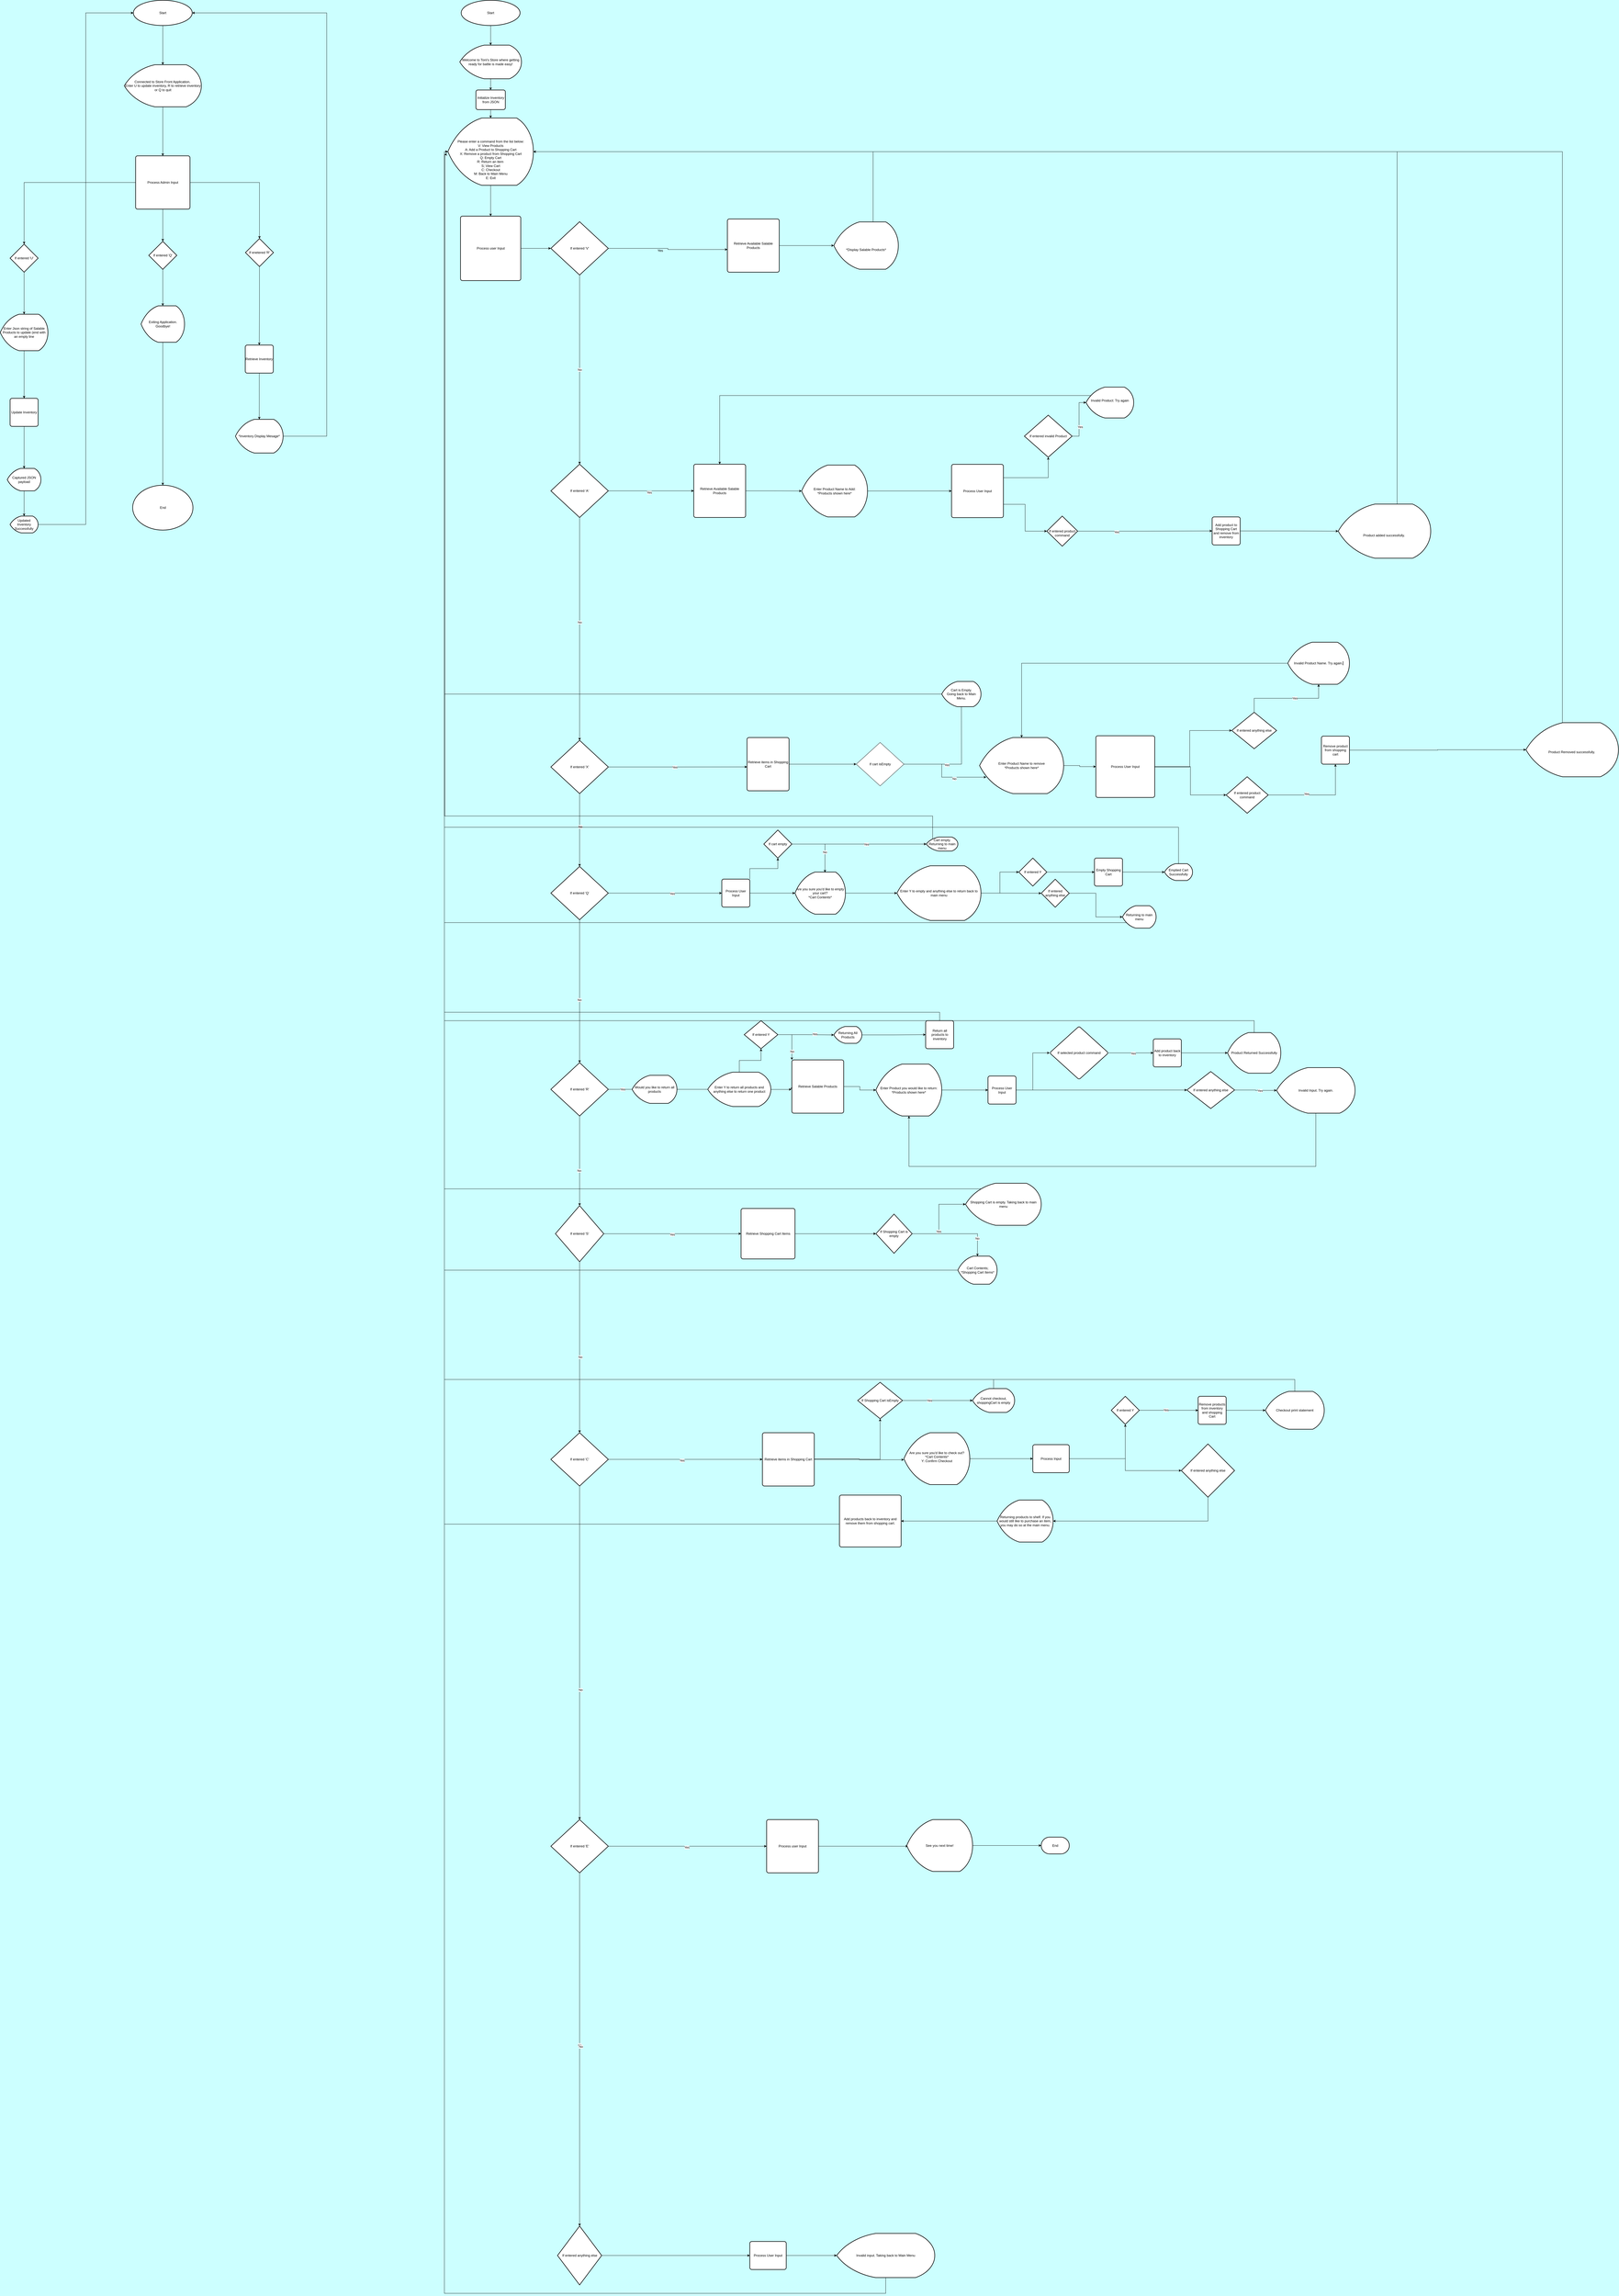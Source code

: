 <mxfile version="24.2.2" type="github">
  <diagram name="Page-1" id="eIcaw5Ktxpqwb3rYndxn">
    <mxGraphModel dx="3464" dy="2298" grid="1" gridSize="10" guides="1" tooltips="1" connect="1" arrows="1" fold="1" page="1" pageScale="1" pageWidth="850" pageHeight="1100" background="#CCFFFF" math="0" shadow="0">
      <root>
        <mxCell id="0" />
        <mxCell id="1" parent="0" />
        <mxCell id="yzI9sUqMzmRR-9goqgxq-1" value="Process user Input" style="rounded=1;whiteSpace=wrap;html=1;absoluteArcSize=1;arcSize=14;strokeWidth=2;" parent="1" vertex="1">
          <mxGeometry x="57.5" y="670" width="215" height="230" as="geometry" />
        </mxCell>
        <mxCell id="yzI9sUqMzmRR-9goqgxq-8" style="edgeStyle=orthogonalEdgeStyle;rounded=0;orthogonalLoop=1;jettySize=auto;html=1;exitX=0.5;exitY=1;exitDx=0;exitDy=0;exitPerimeter=0;entryX=0.5;entryY=0;entryDx=0;entryDy=0;" parent="1" source="yzI9sUqMzmRR-9goqgxq-2" target="Ji2q7HhagyUwaT0Esobe-1" edge="1">
          <mxGeometry relative="1" as="geometry" />
        </mxCell>
        <mxCell id="yzI9sUqMzmRR-9goqgxq-2" value="Welcome to Toni&#39;s Store where getting ready for battle is made easy!" style="strokeWidth=2;html=1;shape=mxgraph.flowchart.display;whiteSpace=wrap;" parent="1" vertex="1">
          <mxGeometry x="55" y="60" width="220" height="120" as="geometry" />
        </mxCell>
        <mxCell id="yzI9sUqMzmRR-9goqgxq-6" style="edgeStyle=orthogonalEdgeStyle;rounded=0;orthogonalLoop=1;jettySize=auto;html=1;exitX=0.5;exitY=1;exitDx=0;exitDy=0;exitPerimeter=0;" parent="1" source="yzI9sUqMzmRR-9goqgxq-3" target="yzI9sUqMzmRR-9goqgxq-2" edge="1">
          <mxGeometry relative="1" as="geometry" />
        </mxCell>
        <mxCell id="yzI9sUqMzmRR-9goqgxq-3" value="Start" style="strokeWidth=2;html=1;shape=mxgraph.flowchart.start_1;whiteSpace=wrap;" parent="1" vertex="1">
          <mxGeometry x="60" y="-100" width="210" height="90" as="geometry" />
        </mxCell>
        <mxCell id="SoI4EGUGny9ELKLl9ZO0-38" style="edgeStyle=orthogonalEdgeStyle;rounded=0;orthogonalLoop=1;jettySize=auto;html=1;exitX=1;exitY=0.5;exitDx=0;exitDy=0;exitPerimeter=0;entryX=0.001;entryY=0.574;entryDx=0;entryDy=0;entryPerimeter=0;" parent="1" source="yzI9sUqMzmRR-9goqgxq-4" target="yzI9sUqMzmRR-9goqgxq-26" edge="1">
          <mxGeometry relative="1" as="geometry">
            <mxPoint x="730" y="785.455" as="targetPoint" />
          </mxGeometry>
        </mxCell>
        <mxCell id="yzI9sUqMzmRR-9goqgxq-4" value="If entered &#39;V&#39;" style="strokeWidth=2;html=1;shape=mxgraph.flowchart.decision;whiteSpace=wrap;" parent="1" vertex="1">
          <mxGeometry x="380" y="690" width="205" height="190" as="geometry" />
        </mxCell>
        <mxCell id="yzI9sUqMzmRR-9goqgxq-9" style="edgeStyle=orthogonalEdgeStyle;rounded=0;orthogonalLoop=1;jettySize=auto;html=1;exitX=0.5;exitY=1;exitDx=0;exitDy=0;exitPerimeter=0;entryX=0.5;entryY=0;entryDx=0;entryDy=0;" parent="1" source="yzI9sUqMzmRR-9goqgxq-7" target="yzI9sUqMzmRR-9goqgxq-1" edge="1">
          <mxGeometry relative="1" as="geometry" />
        </mxCell>
        <mxCell id="yzI9sUqMzmRR-9goqgxq-7" value="&lt;br&gt;&lt;br&gt;&lt;br&gt;&lt;br&gt;&lt;br&gt;Please enter a command from the list below:&lt;br&gt;V: View Products&lt;br&gt;A: Add a Product to Shopping Cart&lt;br&gt;X: Remove a product from Shopping Cart&lt;div&gt;Q: Empty Cart&lt;br&gt;R: Return an item&amp;nbsp;&lt;br&gt;S; View Cart&lt;br&gt;C: Checkout&lt;br&gt;M: Back to Main Menu&lt;br&gt;E: Exit&lt;br&gt;&lt;div&gt;&lt;br&gt;&lt;/div&gt;&lt;/div&gt;" style="strokeWidth=2;html=1;shape=mxgraph.flowchart.display;whiteSpace=wrap;" parent="1" vertex="1">
          <mxGeometry x="12.5" y="320" width="305" height="240" as="geometry" />
        </mxCell>
        <mxCell id="yzI9sUqMzmRR-9goqgxq-38" style="edgeStyle=orthogonalEdgeStyle;rounded=0;orthogonalLoop=1;jettySize=auto;html=1;entryX=0;entryY=0.5;entryDx=0;entryDy=0;" parent="1" source="yzI9sUqMzmRR-9goqgxq-11" target="yzI9sUqMzmRR-9goqgxq-30" edge="1">
          <mxGeometry relative="1" as="geometry" />
        </mxCell>
        <mxCell id="yzI9sUqMzmRR-9goqgxq-41" value="Yes" style="edgeLabel;html=1;align=center;verticalAlign=middle;resizable=0;points=[];" parent="yzI9sUqMzmRR-9goqgxq-38" vertex="1" connectable="0">
          <mxGeometry x="-0.044" y="-4" relative="1" as="geometry">
            <mxPoint as="offset" />
          </mxGeometry>
        </mxCell>
        <mxCell id="yzI9sUqMzmRR-9goqgxq-11" value="If entered &#39;C&#39;" style="strokeWidth=2;html=1;shape=mxgraph.flowchart.decision;whiteSpace=wrap;" parent="1" vertex="1">
          <mxGeometry x="380" y="5010" width="205" height="190" as="geometry" />
        </mxCell>
        <mxCell id="8KenlMF8k856APXQgud9-43" style="edgeStyle=orthogonalEdgeStyle;rounded=0;orthogonalLoop=1;jettySize=auto;html=1;exitX=0.5;exitY=1;exitDx=0;exitDy=0;exitPerimeter=0;" parent="1" source="yzI9sUqMzmRR-9goqgxq-12" target="8KenlMF8k856APXQgud9-40" edge="1">
          <mxGeometry relative="1" as="geometry" />
        </mxCell>
        <mxCell id="8KenlMF8k856APXQgud9-44" value="No" style="edgeLabel;html=1;align=center;verticalAlign=middle;resizable=0;points=[];" parent="8KenlMF8k856APXQgud9-43" vertex="1" connectable="0">
          <mxGeometry x="0.219" y="-2" relative="1" as="geometry">
            <mxPoint as="offset" />
          </mxGeometry>
        </mxCell>
        <mxCell id="yzI9sUqMzmRR-9goqgxq-12" value="If entered &#39;R&#39;" style="strokeWidth=2;html=1;shape=mxgraph.flowchart.decision;whiteSpace=wrap;" parent="1" vertex="1">
          <mxGeometry x="380" y="3690" width="205" height="190" as="geometry" />
        </mxCell>
        <mxCell id="yzI9sUqMzmRR-9goqgxq-13" value="If entered &#39;X&#39;" style="strokeWidth=2;html=1;shape=mxgraph.flowchart.decision;whiteSpace=wrap;" parent="1" vertex="1">
          <mxGeometry x="380" y="2540" width="205" height="190" as="geometry" />
        </mxCell>
        <mxCell id="yzI9sUqMzmRR-9goqgxq-14" value="If entered &#39;A&#39;" style="strokeWidth=2;html=1;shape=mxgraph.flowchart.decision;whiteSpace=wrap;" parent="1" vertex="1">
          <mxGeometry x="380" y="1555" width="205" height="190" as="geometry" />
        </mxCell>
        <mxCell id="yzI9sUqMzmRR-9goqgxq-15" style="edgeStyle=orthogonalEdgeStyle;rounded=0;orthogonalLoop=1;jettySize=auto;html=1;entryX=0;entryY=0.5;entryDx=0;entryDy=0;entryPerimeter=0;" parent="1" source="yzI9sUqMzmRR-9goqgxq-1" target="yzI9sUqMzmRR-9goqgxq-4" edge="1">
          <mxGeometry relative="1" as="geometry" />
        </mxCell>
        <mxCell id="yzI9sUqMzmRR-9goqgxq-16" value="No" style="edgeStyle=orthogonalEdgeStyle;rounded=0;orthogonalLoop=1;jettySize=auto;html=1;exitX=0.5;exitY=1;exitDx=0;exitDy=0;exitPerimeter=0;entryX=0.5;entryY=0;entryDx=0;entryDy=0;entryPerimeter=0;" parent="1" source="yzI9sUqMzmRR-9goqgxq-4" target="yzI9sUqMzmRR-9goqgxq-14" edge="1">
          <mxGeometry relative="1" as="geometry" />
        </mxCell>
        <mxCell id="yzI9sUqMzmRR-9goqgxq-18" style="edgeStyle=orthogonalEdgeStyle;rounded=0;orthogonalLoop=1;jettySize=auto;html=1;exitX=0.5;exitY=1;exitDx=0;exitDy=0;exitPerimeter=0;entryX=0.5;entryY=0;entryDx=0;entryDy=0;entryPerimeter=0;" parent="1" source="yzI9sUqMzmRR-9goqgxq-14" target="yzI9sUqMzmRR-9goqgxq-13" edge="1">
          <mxGeometry relative="1" as="geometry" />
        </mxCell>
        <mxCell id="yzI9sUqMzmRR-9goqgxq-22" value="No" style="edgeLabel;html=1;align=center;verticalAlign=middle;resizable=0;points=[];" parent="yzI9sUqMzmRR-9goqgxq-18" vertex="1" connectable="0">
          <mxGeometry x="-0.061" relative="1" as="geometry">
            <mxPoint as="offset" />
          </mxGeometry>
        </mxCell>
        <mxCell id="yzI9sUqMzmRR-9goqgxq-19" style="edgeStyle=orthogonalEdgeStyle;rounded=0;orthogonalLoop=1;jettySize=auto;html=1;exitX=0.5;exitY=1;exitDx=0;exitDy=0;exitPerimeter=0;entryX=0.5;entryY=0;entryDx=0;entryDy=0;entryPerimeter=0;" parent="1" source="SoI4EGUGny9ELKLl9ZO0-1" target="yzI9sUqMzmRR-9goqgxq-12" edge="1">
          <mxGeometry relative="1" as="geometry" />
        </mxCell>
        <mxCell id="SoI4EGUGny9ELKLl9ZO0-4" value="No" style="edgeLabel;html=1;align=center;verticalAlign=middle;resizable=0;points=[];" parent="yzI9sUqMzmRR-9goqgxq-19" vertex="1" connectable="0">
          <mxGeometry x="0.115" y="-1" relative="1" as="geometry">
            <mxPoint y="1" as="offset" />
          </mxGeometry>
        </mxCell>
        <mxCell id="yzI9sUqMzmRR-9goqgxq-21" style="edgeStyle=orthogonalEdgeStyle;rounded=0;orthogonalLoop=1;jettySize=auto;html=1;exitX=0.5;exitY=1;exitDx=0;exitDy=0;exitPerimeter=0;entryX=0.5;entryY=0;entryDx=0;entryDy=0;entryPerimeter=0;" parent="1" source="yzI9sUqMzmRR-9goqgxq-11" target="zypE5ITx2ImbV6XnPkiI-3" edge="1">
          <mxGeometry relative="1" as="geometry">
            <mxPoint x="482.5" y="6240" as="targetPoint" />
          </mxGeometry>
        </mxCell>
        <mxCell id="yzI9sUqMzmRR-9goqgxq-25" value="No" style="edgeLabel;html=1;align=center;verticalAlign=middle;resizable=0;points=[];" parent="yzI9sUqMzmRR-9goqgxq-21" vertex="1" connectable="0">
          <mxGeometry x="0.222" y="3" relative="1" as="geometry">
            <mxPoint as="offset" />
          </mxGeometry>
        </mxCell>
        <mxCell id="yzI9sUqMzmRR-9goqgxq-26" value="Retrieve Available Salable Products" style="rounded=1;whiteSpace=wrap;html=1;absoluteArcSize=1;arcSize=14;strokeWidth=2;" parent="1" vertex="1">
          <mxGeometry x="1010" y="680" width="185" height="190" as="geometry" />
        </mxCell>
        <mxCell id="zypE5ITx2ImbV6XnPkiI-9" style="edgeStyle=orthogonalEdgeStyle;rounded=0;orthogonalLoop=1;jettySize=auto;html=1;entryX=0;entryY=0.5;entryDx=0;entryDy=0;entryPerimeter=0;" parent="1" source="yzI9sUqMzmRR-9goqgxq-27" target="zypE5ITx2ImbV6XnPkiI-7" edge="1">
          <mxGeometry relative="1" as="geometry">
            <mxPoint x="1310" y="1005" as="targetPoint" />
          </mxGeometry>
        </mxCell>
        <mxCell id="yzI9sUqMzmRR-9goqgxq-27" value="Retrieve Available Salable Products" style="rounded=1;whiteSpace=wrap;html=1;absoluteArcSize=1;arcSize=14;strokeWidth=2;" parent="1" vertex="1">
          <mxGeometry x="890" y="1555" width="185" height="190" as="geometry" />
        </mxCell>
        <mxCell id="8KenlMF8k856APXQgud9-5" style="edgeStyle=orthogonalEdgeStyle;rounded=0;orthogonalLoop=1;jettySize=auto;html=1;entryX=0;entryY=0.5;entryDx=0;entryDy=0;" parent="1" source="yzI9sUqMzmRR-9goqgxq-28" target="8KenlMF8k856APXQgud9-3" edge="1">
          <mxGeometry relative="1" as="geometry" />
        </mxCell>
        <mxCell id="yzI9sUqMzmRR-9goqgxq-28" value="Retrieve items in Shopping Cart" style="rounded=1;whiteSpace=wrap;html=1;absoluteArcSize=1;arcSize=14;strokeWidth=2;" parent="1" vertex="1">
          <mxGeometry x="1080" y="2530" width="150" height="190" as="geometry" />
        </mxCell>
        <mxCell id="8KenlMF8k856APXQgud9-35" style="edgeStyle=orthogonalEdgeStyle;rounded=0;orthogonalLoop=1;jettySize=auto;html=1;" parent="1" source="yzI9sUqMzmRR-9goqgxq-30" target="8KenlMF8k856APXQgud9-36" edge="1">
          <mxGeometry relative="1" as="geometry">
            <mxPoint x="1550" y="4890" as="targetPoint" />
          </mxGeometry>
        </mxCell>
        <mxCell id="yzI9sUqMzmRR-9goqgxq-30" value="Retrieve items in Shopping Cart" style="rounded=1;whiteSpace=wrap;html=1;absoluteArcSize=1;arcSize=14;strokeWidth=2;" parent="1" vertex="1">
          <mxGeometry x="1135" y="5010" width="185" height="190" as="geometry" />
        </mxCell>
        <mxCell id="yzI9sUqMzmRR-9goqgxq-34" style="edgeStyle=orthogonalEdgeStyle;rounded=0;orthogonalLoop=1;jettySize=auto;html=1;entryX=0;entryY=0.5;entryDx=0;entryDy=0;exitX=1;exitY=0.5;exitDx=0;exitDy=0;exitPerimeter=0;" parent="1" source="yzI9sUqMzmRR-9goqgxq-14" target="yzI9sUqMzmRR-9goqgxq-27" edge="1">
          <mxGeometry relative="1" as="geometry">
            <mxPoint x="600" y="1004.33" as="sourcePoint" />
            <mxPoint x="904" y="1004.33" as="targetPoint" />
          </mxGeometry>
        </mxCell>
        <mxCell id="yzI9sUqMzmRR-9goqgxq-35" value="Yes" style="edgeLabel;html=1;align=center;verticalAlign=middle;resizable=0;points=[];" parent="yzI9sUqMzmRR-9goqgxq-34" vertex="1" connectable="0">
          <mxGeometry x="-0.052" y="-6" relative="1" as="geometry">
            <mxPoint x="1" as="offset" />
          </mxGeometry>
        </mxCell>
        <mxCell id="yzI9sUqMzmRR-9goqgxq-36" style="edgeStyle=orthogonalEdgeStyle;rounded=0;orthogonalLoop=1;jettySize=auto;html=1;exitX=1;exitY=0.5;exitDx=0;exitDy=0;exitPerimeter=0;entryX=0.002;entryY=0.551;entryDx=0;entryDy=0;entryPerimeter=0;" parent="1" source="yzI9sUqMzmRR-9goqgxq-13" target="yzI9sUqMzmRR-9goqgxq-28" edge="1">
          <mxGeometry relative="1" as="geometry" />
        </mxCell>
        <mxCell id="yzI9sUqMzmRR-9goqgxq-43" value="Yes" style="edgeLabel;html=1;align=center;verticalAlign=middle;resizable=0;points=[];" parent="yzI9sUqMzmRR-9goqgxq-36" vertex="1" connectable="0">
          <mxGeometry x="-0.046" y="-1" relative="1" as="geometry">
            <mxPoint as="offset" />
          </mxGeometry>
        </mxCell>
        <mxCell id="yzI9sUqMzmRR-9goqgxq-37" style="edgeStyle=orthogonalEdgeStyle;rounded=0;orthogonalLoop=1;jettySize=auto;html=1;entryX=-0.008;entryY=0.555;entryDx=0;entryDy=0;entryPerimeter=0;" parent="1" source="yzI9sUqMzmRR-9goqgxq-12" target="yzI9sUqMzmRR-9goqgxq-29" edge="1">
          <mxGeometry relative="1" as="geometry" />
        </mxCell>
        <mxCell id="SoI4EGUGny9ELKLl9ZO0-47" value="Yes" style="edgeLabel;html=1;align=center;verticalAlign=middle;resizable=0;points=[];" parent="yzI9sUqMzmRR-9goqgxq-37" vertex="1" connectable="0">
          <mxGeometry x="-0.841" relative="1" as="geometry">
            <mxPoint x="-1" as="offset" />
          </mxGeometry>
        </mxCell>
        <mxCell id="zypE5ITx2ImbV6XnPkiI-25" style="edgeStyle=orthogonalEdgeStyle;rounded=0;orthogonalLoop=1;jettySize=auto;html=1;entryX=1;entryY=0.5;entryDx=0;entryDy=0;entryPerimeter=0;exitX=0.649;exitY=0.012;exitDx=0;exitDy=0;exitPerimeter=0;" parent="1" source="yzI9sUqMzmRR-9goqgxq-44" target="yzI9sUqMzmRR-9goqgxq-7" edge="1">
          <mxGeometry relative="1" as="geometry">
            <mxPoint x="1740" y="575" as="targetPoint" />
            <Array as="points">
              <mxPoint x="1530" y="693" />
              <mxPoint x="1530" y="440" />
            </Array>
          </mxGeometry>
        </mxCell>
        <mxCell id="yzI9sUqMzmRR-9goqgxq-44" value="&lt;br&gt;&lt;br&gt;&lt;br&gt;*Display Salable Products*&lt;br&gt;&lt;br style=&quot;border-color: var(--border-color);&quot;&gt;&lt;div style=&quot;border-color: var(--border-color);&quot;&gt;&lt;/div&gt;" style="strokeWidth=2;html=1;shape=mxgraph.flowchart.display;whiteSpace=wrap;" parent="1" vertex="1">
          <mxGeometry x="1390" y="690.63" width="230" height="168.75" as="geometry" />
        </mxCell>
        <mxCell id="zypE5ITx2ImbV6XnPkiI-1" style="edgeStyle=orthogonalEdgeStyle;rounded=0;orthogonalLoop=1;jettySize=auto;html=1;exitX=1;exitY=0.5;exitDx=0;exitDy=0;exitPerimeter=0;entryX=0;entryY=0.5;entryDx=0;entryDy=0;" parent="1" source="zypE5ITx2ImbV6XnPkiI-3" target="zypE5ITx2ImbV6XnPkiI-4" edge="1">
          <mxGeometry relative="1" as="geometry" />
        </mxCell>
        <mxCell id="zypE5ITx2ImbV6XnPkiI-2" value="Yes" style="edgeLabel;html=1;align=center;verticalAlign=middle;resizable=0;points=[];" parent="zypE5ITx2ImbV6XnPkiI-1" vertex="1" connectable="0">
          <mxGeometry x="-0.009" y="-4" relative="1" as="geometry">
            <mxPoint as="offset" />
          </mxGeometry>
        </mxCell>
        <mxCell id="zypE5ITx2ImbV6XnPkiI-176" style="edgeStyle=orthogonalEdgeStyle;rounded=0;orthogonalLoop=1;jettySize=auto;html=1;" parent="1" source="zypE5ITx2ImbV6XnPkiI-3" target="zypE5ITx2ImbV6XnPkiI-177" edge="1">
          <mxGeometry relative="1" as="geometry">
            <mxPoint x="482.5" y="7870" as="targetPoint" />
          </mxGeometry>
        </mxCell>
        <mxCell id="zypE5ITx2ImbV6XnPkiI-185" value="no" style="edgeLabel;html=1;align=center;verticalAlign=middle;resizable=0;points=[];" parent="zypE5ITx2ImbV6XnPkiI-176" vertex="1" connectable="0">
          <mxGeometry x="-0.028" relative="1" as="geometry">
            <mxPoint y="1" as="offset" />
          </mxGeometry>
        </mxCell>
        <mxCell id="zypE5ITx2ImbV6XnPkiI-186" value="No" style="edgeLabel;html=1;align=center;verticalAlign=middle;resizable=0;points=[];" parent="zypE5ITx2ImbV6XnPkiI-176" vertex="1" connectable="0">
          <mxGeometry x="-0.018" y="4" relative="1" as="geometry">
            <mxPoint y="1" as="offset" />
          </mxGeometry>
        </mxCell>
        <mxCell id="zypE5ITx2ImbV6XnPkiI-3" value="If entered &#39;E&#39;" style="strokeWidth=2;html=1;shape=mxgraph.flowchart.decision;whiteSpace=wrap;" parent="1" vertex="1">
          <mxGeometry x="380" y="6390" width="205" height="190" as="geometry" />
        </mxCell>
        <mxCell id="zypE5ITx2ImbV6XnPkiI-4" value="Process user Input" style="rounded=1;whiteSpace=wrap;html=1;absoluteArcSize=1;arcSize=14;strokeWidth=2;" parent="1" vertex="1">
          <mxGeometry x="1150" y="6390" width="185" height="190" as="geometry" />
        </mxCell>
        <mxCell id="zypE5ITx2ImbV6XnPkiI-20" style="edgeStyle=orthogonalEdgeStyle;rounded=0;orthogonalLoop=1;jettySize=auto;html=1;entryX=0;entryY=0.5;entryDx=0;entryDy=0;" parent="1" source="zypE5ITx2ImbV6XnPkiI-7" target="zypE5ITx2ImbV6XnPkiI-21" edge="1">
          <mxGeometry relative="1" as="geometry">
            <mxPoint x="1730" y="1007.5" as="targetPoint" />
          </mxGeometry>
        </mxCell>
        <mxCell id="zypE5ITx2ImbV6XnPkiI-7" value="&lt;br&gt;Enter Product Name to Add:&lt;br&gt;*Products shown here*&lt;div&gt;&lt;br/&gt;&lt;/div&gt;" style="strokeWidth=2;html=1;shape=mxgraph.flowchart.display;whiteSpace=wrap;" parent="1" vertex="1">
          <mxGeometry x="1275" y="1558" width="235" height="185" as="geometry" />
        </mxCell>
        <mxCell id="zypE5ITx2ImbV6XnPkiI-8" style="edgeStyle=orthogonalEdgeStyle;rounded=0;orthogonalLoop=1;jettySize=auto;html=1;exitX=1;exitY=0.5;exitDx=0;exitDy=0;entryX=0;entryY=0.5;entryDx=0;entryDy=0;entryPerimeter=0;" parent="1" source="yzI9sUqMzmRR-9goqgxq-26" target="yzI9sUqMzmRR-9goqgxq-44" edge="1">
          <mxGeometry relative="1" as="geometry" />
        </mxCell>
        <mxCell id="zypE5ITx2ImbV6XnPkiI-46" style="edgeStyle=orthogonalEdgeStyle;rounded=0;orthogonalLoop=1;jettySize=auto;html=1;" parent="1" source="zypE5ITx2ImbV6XnPkiI-11" target="zypE5ITx2ImbV6XnPkiI-47" edge="1">
          <mxGeometry relative="1" as="geometry">
            <mxPoint x="1780" y="1230" as="targetPoint" />
          </mxGeometry>
        </mxCell>
        <mxCell id="zypE5ITx2ImbV6XnPkiI-11" value="Enter Product Name to remove&lt;br&gt;*Products shown here*" style="strokeWidth=2;html=1;shape=mxgraph.flowchart.display;whiteSpace=wrap;" parent="1" vertex="1">
          <mxGeometry x="1910" y="2530" width="300" height="200" as="geometry" />
        </mxCell>
        <mxCell id="zypE5ITx2ImbV6XnPkiI-12" style="edgeStyle=orthogonalEdgeStyle;rounded=0;orthogonalLoop=1;jettySize=auto;html=1;entryX=0;entryY=0.5;entryDx=0;entryDy=0;entryPerimeter=0;" parent="1" source="yzI9sUqMzmRR-9goqgxq-29" target="zypE5ITx2ImbV6XnPkiI-13" edge="1">
          <mxGeometry relative="1" as="geometry">
            <mxPoint x="1500" y="3790" as="targetPoint" />
            <mxPoint x="1265" y="3790" as="sourcePoint" />
          </mxGeometry>
        </mxCell>
        <mxCell id="zypE5ITx2ImbV6XnPkiI-128" style="edgeStyle=orthogonalEdgeStyle;rounded=0;orthogonalLoop=1;jettySize=auto;html=1;" parent="1" source="zypE5ITx2ImbV6XnPkiI-13" target="zypE5ITx2ImbV6XnPkiI-129" edge="1">
          <mxGeometry relative="1" as="geometry">
            <mxPoint x="1990" y="3787.5" as="targetPoint" />
          </mxGeometry>
        </mxCell>
        <mxCell id="zypE5ITx2ImbV6XnPkiI-13" value="&lt;br&gt;Enter Product you would like to return:&lt;br&gt;*Products shown here*&lt;div&gt;&lt;br&gt;&lt;/div&gt;" style="strokeWidth=2;html=1;shape=mxgraph.flowchart.display;whiteSpace=wrap;" parent="1" vertex="1">
          <mxGeometry x="1540" y="3695" width="235" height="185" as="geometry" />
        </mxCell>
        <mxCell id="zypE5ITx2ImbV6XnPkiI-14" style="edgeStyle=orthogonalEdgeStyle;rounded=0;orthogonalLoop=1;jettySize=auto;html=1;entryX=0;entryY=0.5;entryDx=0;entryDy=0;entryPerimeter=0;" parent="1" edge="1">
          <mxGeometry relative="1" as="geometry">
            <mxPoint x="1640" y="5106.25" as="targetPoint" />
            <mxPoint x="1320" y="5103.75" as="sourcePoint" />
            <Array as="points">
              <mxPoint x="1481" y="5104" />
              <mxPoint x="1641" y="5106" />
            </Array>
          </mxGeometry>
        </mxCell>
        <mxCell id="zypE5ITx2ImbV6XnPkiI-152" style="edgeStyle=orthogonalEdgeStyle;rounded=0;orthogonalLoop=1;jettySize=auto;html=1;" parent="1" source="zypE5ITx2ImbV6XnPkiI-15" target="zypE5ITx2ImbV6XnPkiI-153" edge="1">
          <mxGeometry relative="1" as="geometry">
            <mxPoint x="2130" y="5010" as="targetPoint" />
          </mxGeometry>
        </mxCell>
        <mxCell id="zypE5ITx2ImbV6XnPkiI-15" value="Are you sure you&#39;d like to check out?&lt;br&gt;*Cart Contents*&lt;br&gt;Y: Confirm Checkout&lt;div&gt;&lt;br&gt;&lt;/div&gt;" style="strokeWidth=2;html=1;shape=mxgraph.flowchart.display;whiteSpace=wrap;" parent="1" vertex="1">
          <mxGeometry x="1640" y="5010" width="235" height="185" as="geometry" />
        </mxCell>
        <mxCell id="zypE5ITx2ImbV6XnPkiI-18" style="edgeStyle=orthogonalEdgeStyle;rounded=0;orthogonalLoop=1;jettySize=auto;html=1;entryX=0.021;entryY=0.514;entryDx=0;entryDy=0;entryPerimeter=0;exitX=1;exitY=0.5;exitDx=0;exitDy=0;" parent="1" source="zypE5ITx2ImbV6XnPkiI-4" target="zypE5ITx2ImbV6XnPkiI-19" edge="1">
          <mxGeometry relative="1" as="geometry">
            <mxPoint x="1555" y="7515" as="targetPoint" />
            <mxPoint x="1400" y="6630" as="sourcePoint" />
          </mxGeometry>
        </mxCell>
        <mxCell id="8KenlMF8k856APXQgud9-26" style="edgeStyle=orthogonalEdgeStyle;rounded=0;orthogonalLoop=1;jettySize=auto;html=1;" parent="1" source="zypE5ITx2ImbV6XnPkiI-19" target="8KenlMF8k856APXQgud9-27" edge="1">
          <mxGeometry relative="1" as="geometry">
            <mxPoint x="2180" y="6482.5" as="targetPoint" />
          </mxGeometry>
        </mxCell>
        <mxCell id="zypE5ITx2ImbV6XnPkiI-19" value="See you next time!" style="strokeWidth=2;html=1;shape=mxgraph.flowchart.display;whiteSpace=wrap;" parent="1" vertex="1">
          <mxGeometry x="1650" y="6390" width="235" height="185" as="geometry" />
        </mxCell>
        <mxCell id="zypE5ITx2ImbV6XnPkiI-81" style="edgeStyle=orthogonalEdgeStyle;rounded=0;orthogonalLoop=1;jettySize=auto;html=1;exitX=1;exitY=0.25;exitDx=0;exitDy=0;" parent="1" source="zypE5ITx2ImbV6XnPkiI-21" target="zypE5ITx2ImbV6XnPkiI-82" edge="1">
          <mxGeometry relative="1" as="geometry">
            <mxPoint x="2140" y="920" as="targetPoint" />
          </mxGeometry>
        </mxCell>
        <mxCell id="zypE5ITx2ImbV6XnPkiI-84" style="edgeStyle=orthogonalEdgeStyle;rounded=0;orthogonalLoop=1;jettySize=auto;html=1;exitX=1;exitY=0.75;exitDx=0;exitDy=0;entryX=0;entryY=0.5;entryDx=0;entryDy=0;entryPerimeter=0;" parent="1" source="zypE5ITx2ImbV6XnPkiI-21" target="zypE5ITx2ImbV6XnPkiI-85" edge="1">
          <mxGeometry relative="1" as="geometry">
            <mxPoint x="2100" y="1056" as="targetPoint" />
          </mxGeometry>
        </mxCell>
        <mxCell id="zypE5ITx2ImbV6XnPkiI-21" value="Process User Input" style="rounded=1;whiteSpace=wrap;html=1;absoluteArcSize=1;arcSize=14;strokeWidth=2;" parent="1" vertex="1">
          <mxGeometry x="1810" y="1555.5" width="185" height="190" as="geometry" />
        </mxCell>
        <mxCell id="zypE5ITx2ImbV6XnPkiI-48" style="edgeStyle=orthogonalEdgeStyle;rounded=0;orthogonalLoop=1;jettySize=auto;html=1;" parent="1" source="zypE5ITx2ImbV6XnPkiI-47" target="zypE5ITx2ImbV6XnPkiI-49" edge="1">
          <mxGeometry relative="1" as="geometry">
            <mxPoint x="2150" y="1230" as="targetPoint" />
            <Array as="points">
              <mxPoint x="2660" y="2635" />
              <mxPoint x="2660" y="2505" />
            </Array>
          </mxGeometry>
        </mxCell>
        <mxCell id="zypE5ITx2ImbV6XnPkiI-52" style="edgeStyle=orthogonalEdgeStyle;rounded=0;orthogonalLoop=1;jettySize=auto;html=1;exitX=1;exitY=0.5;exitDx=0;exitDy=0;" parent="1" source="zypE5ITx2ImbV6XnPkiI-47" target="zypE5ITx2ImbV6XnPkiI-53" edge="1">
          <mxGeometry relative="1" as="geometry">
            <mxPoint x="2130" y="1320" as="targetPoint" />
          </mxGeometry>
        </mxCell>
        <mxCell id="zypE5ITx2ImbV6XnPkiI-47" value="Process User Input" style="rounded=1;whiteSpace=wrap;html=1;absoluteArcSize=1;arcSize=14;strokeWidth=2;" parent="1" vertex="1">
          <mxGeometry x="2325" y="2523.75" width="210" height="220" as="geometry" />
        </mxCell>
        <mxCell id="8KenlMF8k856APXQgud9-16" style="edgeStyle=orthogonalEdgeStyle;rounded=0;orthogonalLoop=1;jettySize=auto;html=1;exitX=0.5;exitY=0;exitDx=0;exitDy=0;exitPerimeter=0;" parent="1" source="zypE5ITx2ImbV6XnPkiI-49" target="8KenlMF8k856APXQgud9-17" edge="1">
          <mxGeometry relative="1" as="geometry">
            <mxPoint x="3110" y="2310" as="targetPoint" />
          </mxGeometry>
        </mxCell>
        <mxCell id="8KenlMF8k856APXQgud9-66" value="Yes" style="edgeLabel;html=1;align=center;verticalAlign=middle;resizable=0;points=[];" parent="8KenlMF8k856APXQgud9-16" vertex="1" connectable="0">
          <mxGeometry x="0.184" relative="1" as="geometry">
            <mxPoint x="-1" as="offset" />
          </mxGeometry>
        </mxCell>
        <mxCell id="zypE5ITx2ImbV6XnPkiI-49" value="If entered anything else" style="strokeWidth=2;html=1;shape=mxgraph.flowchart.decision;whiteSpace=wrap;" parent="1" vertex="1">
          <mxGeometry x="2810" y="2440" width="160" height="130" as="geometry" />
        </mxCell>
        <mxCell id="zypE5ITx2ImbV6XnPkiI-54" style="edgeStyle=orthogonalEdgeStyle;rounded=0;orthogonalLoop=1;jettySize=auto;html=1;exitX=1;exitY=0.5;exitDx=0;exitDy=0;exitPerimeter=0;" parent="1" source="zypE5ITx2ImbV6XnPkiI-53" target="zypE5ITx2ImbV6XnPkiI-55" edge="1">
          <mxGeometry relative="1" as="geometry">
            <mxPoint x="2460" y="1296" as="targetPoint" />
          </mxGeometry>
        </mxCell>
        <mxCell id="zypE5ITx2ImbV6XnPkiI-58" value="Yes" style="edgeLabel;html=1;align=center;verticalAlign=middle;resizable=0;points=[];" parent="zypE5ITx2ImbV6XnPkiI-54" vertex="1" connectable="0">
          <mxGeometry x="-0.225" y="4" relative="1" as="geometry">
            <mxPoint x="1" as="offset" />
          </mxGeometry>
        </mxCell>
        <mxCell id="zypE5ITx2ImbV6XnPkiI-53" value="If entered product command" style="strokeWidth=2;html=1;shape=mxgraph.flowchart.decision;whiteSpace=wrap;" parent="1" vertex="1">
          <mxGeometry x="2790" y="2670" width="150" height="130" as="geometry" />
        </mxCell>
        <mxCell id="zypE5ITx2ImbV6XnPkiI-56" style="edgeStyle=orthogonalEdgeStyle;rounded=0;orthogonalLoop=1;jettySize=auto;html=1;" parent="1" source="zypE5ITx2ImbV6XnPkiI-55" target="zypE5ITx2ImbV6XnPkiI-57" edge="1">
          <mxGeometry relative="1" as="geometry">
            <mxPoint x="2690" y="1296" as="targetPoint" />
          </mxGeometry>
        </mxCell>
        <mxCell id="zypE5ITx2ImbV6XnPkiI-55" value="Remove product from shopping cart" style="rounded=1;whiteSpace=wrap;html=1;absoluteArcSize=1;arcSize=14;strokeWidth=2;" parent="1" vertex="1">
          <mxGeometry x="3130" y="2525" width="100" height="100" as="geometry" />
        </mxCell>
        <mxCell id="8KenlMF8k856APXQgud9-19" style="edgeStyle=orthogonalEdgeStyle;rounded=0;orthogonalLoop=1;jettySize=auto;html=1;" parent="1" source="zypE5ITx2ImbV6XnPkiI-57" target="yzI9sUqMzmRR-9goqgxq-7" edge="1">
          <mxGeometry relative="1" as="geometry">
            <Array as="points">
              <mxPoint x="3990" y="440" />
            </Array>
          </mxGeometry>
        </mxCell>
        <mxCell id="zypE5ITx2ImbV6XnPkiI-57" value="&lt;br&gt;&lt;br&gt;&lt;br&gt;Product Removed successfully.&amp;nbsp;&lt;br&gt;&lt;br&gt;&lt;div&gt;&lt;br&gt;&lt;/div&gt;" style="strokeWidth=2;html=1;shape=mxgraph.flowchart.display;whiteSpace=wrap;" parent="1" vertex="1">
          <mxGeometry x="3860" y="2477" width="330" height="193" as="geometry" />
        </mxCell>
        <mxCell id="8KenlMF8k856APXQgud9-12" style="edgeStyle=orthogonalEdgeStyle;rounded=0;orthogonalLoop=1;jettySize=auto;html=1;" parent="1" source="zypE5ITx2ImbV6XnPkiI-82" target="8KenlMF8k856APXQgud9-13" edge="1">
          <mxGeometry relative="1" as="geometry">
            <mxPoint x="2340" y="1360" as="targetPoint" />
          </mxGeometry>
        </mxCell>
        <mxCell id="8KenlMF8k856APXQgud9-67" value="Yes" style="edgeLabel;html=1;align=center;verticalAlign=middle;resizable=0;points=[];" parent="8KenlMF8k856APXQgud9-12" vertex="1" connectable="0">
          <mxGeometry x="-0.302" y="-4" relative="1" as="geometry">
            <mxPoint y="1" as="offset" />
          </mxGeometry>
        </mxCell>
        <mxCell id="zypE5ITx2ImbV6XnPkiI-82" value="If entered invalid Product" style="strokeWidth=2;html=1;shape=mxgraph.flowchart.decision;whiteSpace=wrap;" parent="1" vertex="1">
          <mxGeometry x="2070" y="1380" width="170" height="150" as="geometry" />
        </mxCell>
        <mxCell id="zypE5ITx2ImbV6XnPkiI-86" style="edgeStyle=orthogonalEdgeStyle;rounded=0;orthogonalLoop=1;jettySize=auto;html=1;" parent="1" source="zypE5ITx2ImbV6XnPkiI-85" target="zypE5ITx2ImbV6XnPkiI-87" edge="1">
          <mxGeometry relative="1" as="geometry">
            <mxPoint x="2340" y="1053.75" as="targetPoint" />
          </mxGeometry>
        </mxCell>
        <mxCell id="8KenlMF8k856APXQgud9-68" value="Yes" style="edgeLabel;html=1;align=center;verticalAlign=middle;resizable=0;points=[];" parent="zypE5ITx2ImbV6XnPkiI-86" vertex="1" connectable="0">
          <mxGeometry x="-0.42" y="-3" relative="1" as="geometry">
            <mxPoint x="-1" as="offset" />
          </mxGeometry>
        </mxCell>
        <mxCell id="zypE5ITx2ImbV6XnPkiI-85" value="&lt;br&gt;If entered product command" style="strokeWidth=2;html=1;shape=mxgraph.flowchart.decision;whiteSpace=wrap;" parent="1" vertex="1">
          <mxGeometry x="2150" y="1740" width="110" height="107.5" as="geometry" />
        </mxCell>
        <mxCell id="zypE5ITx2ImbV6XnPkiI-87" value="Add product to Shopping Cart and remove from inventory" style="rounded=1;whiteSpace=wrap;html=1;absoluteArcSize=1;arcSize=14;strokeWidth=2;" parent="1" vertex="1">
          <mxGeometry x="2740" y="1743" width="100" height="100" as="geometry" />
        </mxCell>
        <mxCell id="8KenlMF8k856APXQgud9-15" style="edgeStyle=orthogonalEdgeStyle;rounded=0;orthogonalLoop=1;jettySize=auto;html=1;" parent="1" source="zypE5ITx2ImbV6XnPkiI-88" target="yzI9sUqMzmRR-9goqgxq-7" edge="1">
          <mxGeometry relative="1" as="geometry">
            <Array as="points">
              <mxPoint x="3400" y="440" />
            </Array>
          </mxGeometry>
        </mxCell>
        <mxCell id="zypE5ITx2ImbV6XnPkiI-88" value="&lt;br&gt;&lt;br&gt;&lt;br&gt;&lt;br&gt;&lt;br&gt;Product added successfully.&amp;nbsp;&lt;br&gt;&lt;br&gt;&lt;br&gt;&lt;div&gt;&lt;br&gt;&lt;/div&gt;" style="strokeWidth=2;html=1;shape=mxgraph.flowchart.display;whiteSpace=wrap;" parent="1" vertex="1">
          <mxGeometry x="3190" y="1697.25" width="330" height="193" as="geometry" />
        </mxCell>
        <mxCell id="zypE5ITx2ImbV6XnPkiI-89" style="edgeStyle=orthogonalEdgeStyle;rounded=0;orthogonalLoop=1;jettySize=auto;html=1;entryX=0;entryY=0.5;entryDx=0;entryDy=0;entryPerimeter=0;" parent="1" source="zypE5ITx2ImbV6XnPkiI-87" target="zypE5ITx2ImbV6XnPkiI-88" edge="1">
          <mxGeometry relative="1" as="geometry" />
        </mxCell>
        <mxCell id="zypE5ITx2ImbV6XnPkiI-131" value="" style="edgeStyle=orthogonalEdgeStyle;rounded=0;orthogonalLoop=1;jettySize=auto;html=1;" parent="1" source="zypE5ITx2ImbV6XnPkiI-129" target="zypE5ITx2ImbV6XnPkiI-130" edge="1">
          <mxGeometry relative="1" as="geometry" />
        </mxCell>
        <mxCell id="zypE5ITx2ImbV6XnPkiI-146" style="edgeStyle=orthogonalEdgeStyle;rounded=0;orthogonalLoop=1;jettySize=auto;html=1;exitX=1;exitY=0.5;exitDx=0;exitDy=0;" parent="1" source="zypE5ITx2ImbV6XnPkiI-129" target="zypE5ITx2ImbV6XnPkiI-147" edge="1">
          <mxGeometry relative="1" as="geometry">
            <mxPoint x="2670" y="3788" as="targetPoint" />
          </mxGeometry>
        </mxCell>
        <mxCell id="zypE5ITx2ImbV6XnPkiI-129" value="Process User Input" style="rounded=1;whiteSpace=wrap;html=1;absoluteArcSize=1;arcSize=14;strokeWidth=2;" parent="1" vertex="1">
          <mxGeometry x="1940" y="3737.5" width="100" height="100" as="geometry" />
        </mxCell>
        <mxCell id="zypE5ITx2ImbV6XnPkiI-134" style="edgeStyle=orthogonalEdgeStyle;rounded=0;orthogonalLoop=1;jettySize=auto;html=1;" parent="1" source="zypE5ITx2ImbV6XnPkiI-130" target="zypE5ITx2ImbV6XnPkiI-135" edge="1">
          <mxGeometry relative="1" as="geometry">
            <mxPoint x="2580" y="3655" as="targetPoint" />
          </mxGeometry>
        </mxCell>
        <mxCell id="8KenlMF8k856APXQgud9-64" value="Yes" style="edgeLabel;html=1;align=center;verticalAlign=middle;resizable=0;points=[];" parent="zypE5ITx2ImbV6XnPkiI-134" vertex="1" connectable="0">
          <mxGeometry x="0.1" y="-2" relative="1" as="geometry">
            <mxPoint as="offset" />
          </mxGeometry>
        </mxCell>
        <mxCell id="zypE5ITx2ImbV6XnPkiI-130" value="If selected product command" style="rhombus;whiteSpace=wrap;html=1;rounded=1;arcSize=14;strokeWidth=2;" parent="1" vertex="1">
          <mxGeometry x="2160" y="3560" width="210" height="190" as="geometry" />
        </mxCell>
        <mxCell id="zypE5ITx2ImbV6XnPkiI-139" style="edgeStyle=orthogonalEdgeStyle;rounded=0;orthogonalLoop=1;jettySize=auto;html=1;" parent="1" source="zypE5ITx2ImbV6XnPkiI-135" target="zypE5ITx2ImbV6XnPkiI-140" edge="1">
          <mxGeometry relative="1" as="geometry">
            <mxPoint x="2800" y="3655" as="targetPoint" />
          </mxGeometry>
        </mxCell>
        <mxCell id="zypE5ITx2ImbV6XnPkiI-135" value="Add product back to inventory" style="rounded=1;whiteSpace=wrap;html=1;absoluteArcSize=1;arcSize=14;strokeWidth=2;" parent="1" vertex="1">
          <mxGeometry x="2530" y="3605" width="100" height="100" as="geometry" />
        </mxCell>
        <mxCell id="8KenlMF8k856APXQgud9-33" style="edgeStyle=orthogonalEdgeStyle;rounded=0;orthogonalLoop=1;jettySize=auto;html=1;" parent="1" source="zypE5ITx2ImbV6XnPkiI-140" target="yzI9sUqMzmRR-9goqgxq-7" edge="1">
          <mxGeometry relative="1" as="geometry">
            <Array as="points">
              <mxPoint x="2890" y="3540" />
              <mxPoint y="3540" />
              <mxPoint y="440" />
            </Array>
          </mxGeometry>
        </mxCell>
        <mxCell id="zypE5ITx2ImbV6XnPkiI-140" value="Product Returned Successfully" style="strokeWidth=2;html=1;shape=mxgraph.flowchart.display;whiteSpace=wrap;" parent="1" vertex="1">
          <mxGeometry x="2795" y="3582.5" width="190" height="145" as="geometry" />
        </mxCell>
        <mxCell id="zypE5ITx2ImbV6XnPkiI-148" style="edgeStyle=orthogonalEdgeStyle;rounded=0;orthogonalLoop=1;jettySize=auto;html=1;" parent="1" source="zypE5ITx2ImbV6XnPkiI-147" target="zypE5ITx2ImbV6XnPkiI-149" edge="1">
          <mxGeometry relative="1" as="geometry">
            <mxPoint x="2990" y="3787.5" as="targetPoint" />
          </mxGeometry>
        </mxCell>
        <mxCell id="8KenlMF8k856APXQgud9-65" value="Yes" style="edgeLabel;html=1;align=center;verticalAlign=middle;resizable=0;points=[];" parent="zypE5ITx2ImbV6XnPkiI-148" vertex="1" connectable="0">
          <mxGeometry x="0.233" y="-1" relative="1" as="geometry">
            <mxPoint x="-1" as="offset" />
          </mxGeometry>
        </mxCell>
        <mxCell id="zypE5ITx2ImbV6XnPkiI-147" value="If entered anything else" style="strokeWidth=2;html=1;shape=mxgraph.flowchart.decision;whiteSpace=wrap;" parent="1" vertex="1">
          <mxGeometry x="2650" y="3721.5" width="170" height="132" as="geometry" />
        </mxCell>
        <mxCell id="8KenlMF8k856APXQgud9-20" style="edgeStyle=orthogonalEdgeStyle;rounded=0;orthogonalLoop=1;jettySize=auto;html=1;" parent="1" source="zypE5ITx2ImbV6XnPkiI-149" target="zypE5ITx2ImbV6XnPkiI-13" edge="1">
          <mxGeometry relative="1" as="geometry">
            <Array as="points">
              <mxPoint x="3110" y="4060" />
              <mxPoint x="1658" y="4060" />
            </Array>
          </mxGeometry>
        </mxCell>
        <mxCell id="zypE5ITx2ImbV6XnPkiI-149" value="Invalid Input. Try again." style="strokeWidth=2;html=1;shape=mxgraph.flowchart.display;whiteSpace=wrap;" parent="1" vertex="1">
          <mxGeometry x="2970" y="3707.5" width="280" height="162.5" as="geometry" />
        </mxCell>
        <mxCell id="zypE5ITx2ImbV6XnPkiI-154" style="edgeStyle=orthogonalEdgeStyle;rounded=0;orthogonalLoop=1;jettySize=auto;html=1;" parent="1" source="zypE5ITx2ImbV6XnPkiI-153" target="zypE5ITx2ImbV6XnPkiI-155" edge="1">
          <mxGeometry relative="1" as="geometry">
            <mxPoint x="2430" y="4930" as="targetPoint" />
          </mxGeometry>
        </mxCell>
        <mxCell id="8KenlMF8k856APXQgud9-22" style="edgeStyle=orthogonalEdgeStyle;rounded=0;orthogonalLoop=1;jettySize=auto;html=1;" parent="1" source="zypE5ITx2ImbV6XnPkiI-153" target="8KenlMF8k856APXQgud9-23" edge="1">
          <mxGeometry relative="1" as="geometry">
            <mxPoint x="2530" y="5130" as="targetPoint" />
          </mxGeometry>
        </mxCell>
        <mxCell id="zypE5ITx2ImbV6XnPkiI-153" value="Process Input" style="rounded=1;whiteSpace=wrap;html=1;absoluteArcSize=1;arcSize=14;strokeWidth=2;" parent="1" vertex="1">
          <mxGeometry x="2100" y="5052.5" width="130" height="100" as="geometry" />
        </mxCell>
        <mxCell id="zypE5ITx2ImbV6XnPkiI-156" style="edgeStyle=orthogonalEdgeStyle;rounded=0;orthogonalLoop=1;jettySize=auto;html=1;" parent="1" source="zypE5ITx2ImbV6XnPkiI-155" target="zypE5ITx2ImbV6XnPkiI-157" edge="1">
          <mxGeometry relative="1" as="geometry">
            <mxPoint x="2740" y="4930" as="targetPoint" />
          </mxGeometry>
        </mxCell>
        <mxCell id="8KenlMF8k856APXQgud9-21" value="Yes" style="edgeLabel;html=1;align=center;verticalAlign=middle;resizable=0;points=[];" parent="zypE5ITx2ImbV6XnPkiI-156" vertex="1" connectable="0">
          <mxGeometry x="-0.092" y="1" relative="1" as="geometry">
            <mxPoint x="-1" as="offset" />
          </mxGeometry>
        </mxCell>
        <mxCell id="zypE5ITx2ImbV6XnPkiI-155" value="If entered Y" style="strokeWidth=2;html=1;shape=mxgraph.flowchart.decision;whiteSpace=wrap;" parent="1" vertex="1">
          <mxGeometry x="2380" y="4880" width="100" height="100" as="geometry" />
        </mxCell>
        <mxCell id="zypE5ITx2ImbV6XnPkiI-158" style="edgeStyle=orthogonalEdgeStyle;rounded=0;orthogonalLoop=1;jettySize=auto;html=1;" parent="1" source="zypE5ITx2ImbV6XnPkiI-157" target="zypE5ITx2ImbV6XnPkiI-159" edge="1">
          <mxGeometry relative="1" as="geometry">
            <mxPoint x="2930" y="4930" as="targetPoint" />
          </mxGeometry>
        </mxCell>
        <mxCell id="zypE5ITx2ImbV6XnPkiI-157" value="Remove products from inventory and shopping Cart" style="rounded=1;whiteSpace=wrap;html=1;absoluteArcSize=1;arcSize=14;strokeWidth=2;" parent="1" vertex="1">
          <mxGeometry x="2690" y="4880" width="100" height="100" as="geometry" />
        </mxCell>
        <mxCell id="zypE5ITx2ImbV6XnPkiI-160" style="edgeStyle=orthogonalEdgeStyle;rounded=0;orthogonalLoop=1;jettySize=auto;html=1;entryX=0;entryY=0.5;entryDx=0;entryDy=0;entryPerimeter=0;" parent="1" source="zypE5ITx2ImbV6XnPkiI-159" target="yzI9sUqMzmRR-9goqgxq-7" edge="1">
          <mxGeometry relative="1" as="geometry">
            <mxPoint x="3260" y="4930" as="targetPoint" />
            <Array as="points">
              <mxPoint x="3035" y="4820" />
              <mxPoint y="4820" />
              <mxPoint y="440" />
            </Array>
          </mxGeometry>
        </mxCell>
        <mxCell id="zypE5ITx2ImbV6XnPkiI-159" value="&lt;br&gt;Checkout print statement&lt;div&gt;&lt;br&gt;&lt;/div&gt;" style="strokeWidth=2;html=1;shape=mxgraph.flowchart.display;whiteSpace=wrap;" parent="1" vertex="1">
          <mxGeometry x="2930" y="4862.5" width="210" height="135" as="geometry" />
        </mxCell>
        <mxCell id="zypE5ITx2ImbV6XnPkiI-178" style="edgeStyle=orthogonalEdgeStyle;rounded=0;orthogonalLoop=1;jettySize=auto;html=1;" parent="1" source="zypE5ITx2ImbV6XnPkiI-177" target="zypE5ITx2ImbV6XnPkiI-179" edge="1">
          <mxGeometry relative="1" as="geometry">
            <mxPoint x="1140" y="7945" as="targetPoint" />
          </mxGeometry>
        </mxCell>
        <mxCell id="zypE5ITx2ImbV6XnPkiI-177" value="If entered anything else" style="strokeWidth=2;html=1;shape=mxgraph.flowchart.decision;whiteSpace=wrap;" parent="1" vertex="1">
          <mxGeometry x="403.75" y="7840" width="157.5" height="210" as="geometry" />
        </mxCell>
        <mxCell id="zypE5ITx2ImbV6XnPkiI-180" style="edgeStyle=orthogonalEdgeStyle;rounded=0;orthogonalLoop=1;jettySize=auto;html=1;" parent="1" source="zypE5ITx2ImbV6XnPkiI-179" target="zypE5ITx2ImbV6XnPkiI-181" edge="1">
          <mxGeometry relative="1" as="geometry">
            <mxPoint x="1420" y="7945" as="targetPoint" />
          </mxGeometry>
        </mxCell>
        <mxCell id="zypE5ITx2ImbV6XnPkiI-179" value="Process User Input" style="rounded=1;whiteSpace=wrap;html=1;absoluteArcSize=1;arcSize=14;strokeWidth=2;" parent="1" vertex="1">
          <mxGeometry x="1090" y="7895" width="130" height="100" as="geometry" />
        </mxCell>
        <mxCell id="zypE5ITx2ImbV6XnPkiI-181" value="Invalid input. Taking back to Main Menu" style="strokeWidth=2;html=1;shape=mxgraph.flowchart.display;whiteSpace=wrap;" parent="1" vertex="1">
          <mxGeometry x="1400" y="7866.25" width="350" height="157.5" as="geometry" />
        </mxCell>
        <mxCell id="zypE5ITx2ImbV6XnPkiI-182" style="edgeStyle=orthogonalEdgeStyle;rounded=0;orthogonalLoop=1;jettySize=auto;html=1;entryX=0;entryY=0.5;entryDx=0;entryDy=0;entryPerimeter=0;" parent="1" source="zypE5ITx2ImbV6XnPkiI-181" target="yzI9sUqMzmRR-9goqgxq-7" edge="1">
          <mxGeometry relative="1" as="geometry">
            <Array as="points">
              <mxPoint x="1575" y="8080" />
              <mxPoint y="8080" />
              <mxPoint y="440" />
            </Array>
          </mxGeometry>
        </mxCell>
        <mxCell id="8KenlMF8k856APXQgud9-6" style="edgeStyle=orthogonalEdgeStyle;rounded=0;orthogonalLoop=1;jettySize=auto;html=1;" parent="1" source="8KenlMF8k856APXQgud9-3" edge="1">
          <mxGeometry relative="1" as="geometry">
            <mxPoint x="1845" y="2370" as="targetPoint" />
            <mxPoint x="1640" y="2576" as="sourcePoint" />
          </mxGeometry>
        </mxCell>
        <mxCell id="8KenlMF8k856APXQgud9-8" value="Yes" style="edgeLabel;html=1;align=center;verticalAlign=middle;resizable=0;points=[];" parent="8KenlMF8k856APXQgud9-6" vertex="1" connectable="0">
          <mxGeometry x="-0.343" y="-3" relative="1" as="geometry">
            <mxPoint x="1" as="offset" />
          </mxGeometry>
        </mxCell>
        <mxCell id="8KenlMF8k856APXQgud9-3" value="If cart isEmpty" style="rhombus;whiteSpace=wrap;html=1;" parent="1" vertex="1">
          <mxGeometry x="1470" y="2547.5" width="170" height="155" as="geometry" />
        </mxCell>
        <mxCell id="8KenlMF8k856APXQgud9-11" style="edgeStyle=orthogonalEdgeStyle;rounded=0;orthogonalLoop=1;jettySize=auto;html=1;" parent="1" source="8KenlMF8k856APXQgud9-7" target="yzI9sUqMzmRR-9goqgxq-7" edge="1">
          <mxGeometry relative="1" as="geometry">
            <Array as="points">
              <mxPoint y="2375" />
              <mxPoint y="440" />
            </Array>
          </mxGeometry>
        </mxCell>
        <mxCell id="8KenlMF8k856APXQgud9-7" value="Cart is Empty.&lt;br&gt;Going back to Main Menu." style="strokeWidth=2;html=1;shape=mxgraph.flowchart.display;whiteSpace=wrap;" parent="1" vertex="1">
          <mxGeometry x="1775" y="2330" width="140" height="90" as="geometry" />
        </mxCell>
        <mxCell id="8KenlMF8k856APXQgud9-9" style="edgeStyle=orthogonalEdgeStyle;rounded=0;orthogonalLoop=1;jettySize=auto;html=1;exitX=1;exitY=0.5;exitDx=0;exitDy=0;entryX=0.08;entryY=0.707;entryDx=0;entryDy=0;entryPerimeter=0;" parent="1" source="8KenlMF8k856APXQgud9-3" target="zypE5ITx2ImbV6XnPkiI-11" edge="1">
          <mxGeometry relative="1" as="geometry" />
        </mxCell>
        <mxCell id="8KenlMF8k856APXQgud9-10" value="No" style="edgeLabel;html=1;align=center;verticalAlign=middle;resizable=0;points=[];" parent="8KenlMF8k856APXQgud9-9" vertex="1" connectable="0">
          <mxGeometry x="0.334" y="-5" relative="1" as="geometry">
            <mxPoint x="-1" as="offset" />
          </mxGeometry>
        </mxCell>
        <mxCell id="8KenlMF8k856APXQgud9-14" style="edgeStyle=orthogonalEdgeStyle;rounded=0;orthogonalLoop=1;jettySize=auto;html=1;entryX=0.5;entryY=0;entryDx=0;entryDy=0;exitX=0.2;exitY=0.14;exitDx=0;exitDy=0;exitPerimeter=0;" parent="1" source="8KenlMF8k856APXQgud9-13" target="yzI9sUqMzmRR-9goqgxq-27" edge="1">
          <mxGeometry relative="1" as="geometry">
            <Array as="points">
              <mxPoint x="2324" y="1310" />
              <mxPoint x="983" y="1310" />
            </Array>
          </mxGeometry>
        </mxCell>
        <mxCell id="8KenlMF8k856APXQgud9-13" value="Invalid Product: Try again&lt;div&gt;&lt;br/&gt;&lt;/div&gt;" style="strokeWidth=2;html=1;shape=mxgraph.flowchart.display;whiteSpace=wrap;" parent="1" vertex="1">
          <mxGeometry x="2290" y="1280" width="170" height="110" as="geometry" />
        </mxCell>
        <mxCell id="8KenlMF8k856APXQgud9-18" style="edgeStyle=orthogonalEdgeStyle;rounded=0;orthogonalLoop=1;jettySize=auto;html=1;" parent="1" source="8KenlMF8k856APXQgud9-17" target="zypE5ITx2ImbV6XnPkiI-11" edge="1">
          <mxGeometry relative="1" as="geometry" />
        </mxCell>
        <mxCell id="8KenlMF8k856APXQgud9-17" value="Invalid Product Name. Try again.&lt;span style=&quot;background-color:#2f2f2f;padding:0px 0px 0px 2px;&quot;&gt;&lt;/span&gt;" style="strokeWidth=2;html=1;shape=mxgraph.flowchart.display;whiteSpace=wrap;" parent="1" vertex="1">
          <mxGeometry x="3010" y="2190" width="220" height="150" as="geometry" />
        </mxCell>
        <mxCell id="8KenlMF8k856APXQgud9-23" value="If entered anything else" style="strokeWidth=2;html=1;shape=mxgraph.flowchart.decision;whiteSpace=wrap;" parent="1" vertex="1">
          <mxGeometry x="2630" y="5050" width="190" height="190" as="geometry" />
        </mxCell>
        <mxCell id="8KenlMF8k856APXQgud9-27" value="End" style="strokeWidth=2;html=1;shape=mxgraph.flowchart.terminator;whiteSpace=wrap;" parent="1" vertex="1">
          <mxGeometry x="2130" y="6452.5" width="100" height="60" as="geometry" />
        </mxCell>
        <mxCell id="8KenlMF8k856APXQgud9-37" style="edgeStyle=orthogonalEdgeStyle;rounded=0;orthogonalLoop=1;jettySize=auto;html=1;" parent="1" source="8KenlMF8k856APXQgud9-36" target="8KenlMF8k856APXQgud9-38" edge="1">
          <mxGeometry relative="1" as="geometry">
            <mxPoint x="1920" y="4895" as="targetPoint" />
          </mxGeometry>
        </mxCell>
        <mxCell id="8KenlMF8k856APXQgud9-61" value="Yes" style="edgeLabel;html=1;align=center;verticalAlign=middle;resizable=0;points=[];" parent="8KenlMF8k856APXQgud9-37" vertex="1" connectable="0">
          <mxGeometry x="-0.224" relative="1" as="geometry">
            <mxPoint x="-1" as="offset" />
          </mxGeometry>
        </mxCell>
        <mxCell id="8KenlMF8k856APXQgud9-36" value="If Shopping Cart isEmpty" style="strokeWidth=2;html=1;shape=mxgraph.flowchart.decision;whiteSpace=wrap;" parent="1" vertex="1">
          <mxGeometry x="1475" y="4830" width="160" height="130" as="geometry" />
        </mxCell>
        <mxCell id="8KenlMF8k856APXQgud9-39" style="edgeStyle=orthogonalEdgeStyle;rounded=0;orthogonalLoop=1;jettySize=auto;html=1;" parent="1" source="8KenlMF8k856APXQgud9-38" target="yzI9sUqMzmRR-9goqgxq-7" edge="1">
          <mxGeometry relative="1" as="geometry">
            <Array as="points">
              <mxPoint x="1960" y="4820" />
              <mxPoint y="4820" />
              <mxPoint y="440" />
            </Array>
          </mxGeometry>
        </mxCell>
        <mxCell id="8KenlMF8k856APXQgud9-38" value="Cannot checkout, shoppingCart is empty" style="strokeWidth=2;html=1;shape=mxgraph.flowchart.display;whiteSpace=wrap;" parent="1" vertex="1">
          <mxGeometry x="1885" y="4852.5" width="150" height="85" as="geometry" />
        </mxCell>
        <mxCell id="8KenlMF8k856APXQgud9-45" style="edgeStyle=orthogonalEdgeStyle;rounded=0;orthogonalLoop=1;jettySize=auto;html=1;exitX=0.5;exitY=1;exitDx=0;exitDy=0;exitPerimeter=0;" parent="1" source="8KenlMF8k856APXQgud9-40" target="yzI9sUqMzmRR-9goqgxq-11" edge="1">
          <mxGeometry relative="1" as="geometry" />
        </mxCell>
        <mxCell id="8KenlMF8k856APXQgud9-46" value="No" style="edgeLabel;html=1;align=center;verticalAlign=middle;resizable=0;points=[];" parent="8KenlMF8k856APXQgud9-45" vertex="1" connectable="0">
          <mxGeometry x="0.11" y="2" relative="1" as="geometry">
            <mxPoint y="1" as="offset" />
          </mxGeometry>
        </mxCell>
        <mxCell id="8KenlMF8k856APXQgud9-47" style="edgeStyle=orthogonalEdgeStyle;rounded=0;orthogonalLoop=1;jettySize=auto;html=1;" parent="1" source="8KenlMF8k856APXQgud9-40" target="8KenlMF8k856APXQgud9-50" edge="1">
          <mxGeometry relative="1" as="geometry">
            <mxPoint x="1000" y="4300" as="targetPoint" />
          </mxGeometry>
        </mxCell>
        <mxCell id="8KenlMF8k856APXQgud9-63" value="Yes" style="edgeLabel;html=1;align=center;verticalAlign=middle;resizable=0;points=[];" parent="8KenlMF8k856APXQgud9-47" vertex="1" connectable="0">
          <mxGeometry x="-0.01" y="-3" relative="1" as="geometry">
            <mxPoint x="1" as="offset" />
          </mxGeometry>
        </mxCell>
        <mxCell id="8KenlMF8k856APXQgud9-40" value="If entered &#39;S&#39;" style="strokeWidth=2;html=1;shape=mxgraph.flowchart.decision;whiteSpace=wrap;" parent="1" vertex="1">
          <mxGeometry x="396.25" y="4200" width="172.5" height="200" as="geometry" />
        </mxCell>
        <mxCell id="8KenlMF8k856APXQgud9-51" style="edgeStyle=orthogonalEdgeStyle;rounded=0;orthogonalLoop=1;jettySize=auto;html=1;" parent="1" source="8KenlMF8k856APXQgud9-50" target="8KenlMF8k856APXQgud9-52" edge="1">
          <mxGeometry relative="1" as="geometry">
            <mxPoint x="1589.333" y="4300" as="targetPoint" />
          </mxGeometry>
        </mxCell>
        <mxCell id="8KenlMF8k856APXQgud9-50" value="Retrieve Shopping Cart Items" style="rounded=1;whiteSpace=wrap;html=1;absoluteArcSize=1;arcSize=14;strokeWidth=2;" parent="1" vertex="1">
          <mxGeometry x="1058.75" y="4210" width="192.5" height="180" as="geometry" />
        </mxCell>
        <mxCell id="8KenlMF8k856APXQgud9-53" style="edgeStyle=orthogonalEdgeStyle;rounded=0;orthogonalLoop=1;jettySize=auto;html=1;" parent="1" source="8KenlMF8k856APXQgud9-52" target="8KenlMF8k856APXQgud9-54" edge="1">
          <mxGeometry relative="1" as="geometry">
            <mxPoint x="1860" y="4220" as="targetPoint" />
          </mxGeometry>
        </mxCell>
        <mxCell id="8KenlMF8k856APXQgud9-56" value="Yes" style="edgeLabel;html=1;align=center;verticalAlign=middle;resizable=0;points=[];" parent="8KenlMF8k856APXQgud9-53" vertex="1" connectable="0">
          <mxGeometry x="-0.297" y="1" relative="1" as="geometry">
            <mxPoint as="offset" />
          </mxGeometry>
        </mxCell>
        <mxCell id="8KenlMF8k856APXQgud9-57" style="edgeStyle=orthogonalEdgeStyle;rounded=0;orthogonalLoop=1;jettySize=auto;html=1;" parent="1" source="8KenlMF8k856APXQgud9-52" target="8KenlMF8k856APXQgud9-58" edge="1">
          <mxGeometry relative="1" as="geometry">
            <mxPoint x="1770" y="4430" as="targetPoint" />
          </mxGeometry>
        </mxCell>
        <mxCell id="8KenlMF8k856APXQgud9-60" value="No" style="edgeLabel;html=1;align=center;verticalAlign=middle;resizable=0;points=[];" parent="8KenlMF8k856APXQgud9-57" vertex="1" connectable="0">
          <mxGeometry x="0.587" y="-1" relative="1" as="geometry">
            <mxPoint y="1" as="offset" />
          </mxGeometry>
        </mxCell>
        <mxCell id="8KenlMF8k856APXQgud9-52" value="If Shopping Cart is empty" style="strokeWidth=2;html=1;shape=mxgraph.flowchart.decision;whiteSpace=wrap;" parent="1" vertex="1">
          <mxGeometry x="1540" y="4230" width="129.33" height="140" as="geometry" />
        </mxCell>
        <mxCell id="8KenlMF8k856APXQgud9-55" style="edgeStyle=orthogonalEdgeStyle;rounded=0;orthogonalLoop=1;jettySize=auto;html=1;exitX=0.2;exitY=0.14;exitDx=0;exitDy=0;exitPerimeter=0;" parent="1" source="8KenlMF8k856APXQgud9-54" target="yzI9sUqMzmRR-9goqgxq-7" edge="1">
          <mxGeometry relative="1" as="geometry">
            <Array as="points">
              <mxPoint y="4140" />
              <mxPoint y="440" />
            </Array>
          </mxGeometry>
        </mxCell>
        <mxCell id="8KenlMF8k856APXQgud9-54" value="Shopping Cart is empty. Taking back to main menu" style="strokeWidth=2;html=1;shape=mxgraph.flowchart.display;whiteSpace=wrap;" parent="1" vertex="1">
          <mxGeometry x="1860" y="4120" width="270" height="150" as="geometry" />
        </mxCell>
        <mxCell id="8KenlMF8k856APXQgud9-58" value="Cart Contents;&lt;br&gt;*Shopping Cart Items*" style="strokeWidth=2;html=1;shape=mxgraph.flowchart.display;whiteSpace=wrap;" parent="1" vertex="1">
          <mxGeometry x="1832.5" y="4380" width="140" height="100" as="geometry" />
        </mxCell>
        <mxCell id="8KenlMF8k856APXQgud9-59" style="edgeStyle=orthogonalEdgeStyle;rounded=0;orthogonalLoop=1;jettySize=auto;html=1;" parent="1" source="8KenlMF8k856APXQgud9-58" target="yzI9sUqMzmRR-9goqgxq-7" edge="1">
          <mxGeometry relative="1" as="geometry">
            <Array as="points">
              <mxPoint y="4430" />
              <mxPoint y="440" />
            </Array>
          </mxGeometry>
        </mxCell>
        <mxCell id="Ji2q7HhagyUwaT0Esobe-1" value="&lt;span style=&quot;font-weight: normal;&quot;&gt;Initialize Inventory from JSON&lt;/span&gt;" style="rounded=1;whiteSpace=wrap;html=1;absoluteArcSize=1;arcSize=14;strokeWidth=2;fontStyle=1" parent="1" vertex="1">
          <mxGeometry x="112.5" y="220" width="105" height="70" as="geometry" />
        </mxCell>
        <mxCell id="Ji2q7HhagyUwaT0Esobe-2" style="edgeStyle=orthogonalEdgeStyle;rounded=0;orthogonalLoop=1;jettySize=auto;html=1;exitX=0.5;exitY=1;exitDx=0;exitDy=0;entryX=0.5;entryY=0;entryDx=0;entryDy=0;entryPerimeter=0;" parent="1" source="Ji2q7HhagyUwaT0Esobe-1" target="yzI9sUqMzmRR-9goqgxq-7" edge="1">
          <mxGeometry relative="1" as="geometry" />
        </mxCell>
        <mxCell id="Ji2q7HhagyUwaT0Esobe-7" style="edgeStyle=orthogonalEdgeStyle;rounded=0;orthogonalLoop=1;jettySize=auto;html=1;exitX=0;exitY=0.5;exitDx=0;exitDy=0;exitPerimeter=0;" parent="1" source="Ji2q7HhagyUwaT0Esobe-3" target="Ji2q7HhagyUwaT0Esobe-8" edge="1">
          <mxGeometry relative="1" as="geometry">
            <mxPoint x="1650" y="5324.5" as="targetPoint" />
          </mxGeometry>
        </mxCell>
        <mxCell id="Ji2q7HhagyUwaT0Esobe-3" value="Returning products to shelf. If you would still like to purchase an item, you may do so at the main menu." style="strokeWidth=2;html=1;shape=mxgraph.flowchart.display;whiteSpace=wrap;" parent="1" vertex="1">
          <mxGeometry x="1972.5" y="5250" width="200" height="150" as="geometry" />
        </mxCell>
        <mxCell id="Ji2q7HhagyUwaT0Esobe-6" style="edgeStyle=orthogonalEdgeStyle;rounded=0;orthogonalLoop=1;jettySize=auto;html=1;exitX=0.5;exitY=1;exitDx=0;exitDy=0;exitPerimeter=0;entryX=1;entryY=0.5;entryDx=0;entryDy=0;entryPerimeter=0;" parent="1" source="8KenlMF8k856APXQgud9-23" target="Ji2q7HhagyUwaT0Esobe-3" edge="1">
          <mxGeometry relative="1" as="geometry" />
        </mxCell>
        <mxCell id="Ji2q7HhagyUwaT0Esobe-8" value="Add products back to inventory and remove them from shopping cart." style="rounded=1;whiteSpace=wrap;html=1;absoluteArcSize=1;arcSize=14;strokeWidth=2;" parent="1" vertex="1">
          <mxGeometry x="1410" y="5232.5" width="220" height="185" as="geometry" />
        </mxCell>
        <mxCell id="Ji2q7HhagyUwaT0Esobe-9" style="edgeStyle=orthogonalEdgeStyle;rounded=0;orthogonalLoop=1;jettySize=auto;html=1;entryX=0;entryY=0.5;entryDx=0;entryDy=0;entryPerimeter=0;exitX=0;exitY=0.5;exitDx=0;exitDy=0;" parent="1" source="Ji2q7HhagyUwaT0Esobe-8" target="yzI9sUqMzmRR-9goqgxq-7" edge="1">
          <mxGeometry relative="1" as="geometry">
            <mxPoint x="1357.5" y="5335.0" as="sourcePoint" />
            <mxPoint x="-40" y="450" as="targetPoint" />
            <Array as="points">
              <mxPoint x="1410" y="5336" />
              <mxPoint y="5336" />
              <mxPoint y="440" />
            </Array>
          </mxGeometry>
        </mxCell>
        <mxCell id="SoI4EGUGny9ELKLl9ZO0-2" value="" style="edgeStyle=orthogonalEdgeStyle;rounded=0;orthogonalLoop=1;jettySize=auto;html=1;exitX=0.5;exitY=1;exitDx=0;exitDy=0;exitPerimeter=0;entryX=0.5;entryY=0;entryDx=0;entryDy=0;entryPerimeter=0;" parent="1" source="yzI9sUqMzmRR-9goqgxq-13" target="SoI4EGUGny9ELKLl9ZO0-1" edge="1">
          <mxGeometry relative="1" as="geometry">
            <mxPoint x="483" y="2730" as="sourcePoint" />
            <mxPoint x="483" y="3690" as="targetPoint" />
          </mxGeometry>
        </mxCell>
        <mxCell id="SoI4EGUGny9ELKLl9ZO0-3" value="No" style="edgeLabel;html=1;align=center;verticalAlign=middle;resizable=0;points=[];" parent="SoI4EGUGny9ELKLl9ZO0-2" vertex="1" connectable="0">
          <mxGeometry x="-0.085" y="2" relative="1" as="geometry">
            <mxPoint y="-1" as="offset" />
          </mxGeometry>
        </mxCell>
        <mxCell id="SoI4EGUGny9ELKLl9ZO0-5" style="edgeStyle=orthogonalEdgeStyle;rounded=0;orthogonalLoop=1;jettySize=auto;html=1;" parent="1" source="SoI4EGUGny9ELKLl9ZO0-1" target="SoI4EGUGny9ELKLl9ZO0-7" edge="1">
          <mxGeometry relative="1" as="geometry">
            <mxPoint x="1040" y="3085" as="targetPoint" />
          </mxGeometry>
        </mxCell>
        <mxCell id="SoI4EGUGny9ELKLl9ZO0-6" value="Yes" style="edgeLabel;html=1;align=center;verticalAlign=middle;resizable=0;points=[];" parent="SoI4EGUGny9ELKLl9ZO0-5" vertex="1" connectable="0">
          <mxGeometry x="0.121" y="-2" relative="1" as="geometry">
            <mxPoint x="1" as="offset" />
          </mxGeometry>
        </mxCell>
        <mxCell id="SoI4EGUGny9ELKLl9ZO0-1" value="If entered &#39;Q&#39;" style="strokeWidth=2;html=1;shape=mxgraph.flowchart.decision;whiteSpace=wrap;" parent="1" vertex="1">
          <mxGeometry x="380" y="2990" width="205" height="190" as="geometry" />
        </mxCell>
        <mxCell id="SoI4EGUGny9ELKLl9ZO0-8" style="edgeStyle=orthogonalEdgeStyle;rounded=0;orthogonalLoop=1;jettySize=auto;html=1;" parent="1" source="SoI4EGUGny9ELKLl9ZO0-7" target="SoI4EGUGny9ELKLl9ZO0-9" edge="1">
          <mxGeometry relative="1" as="geometry">
            <mxPoint x="1320" y="3085" as="targetPoint" />
          </mxGeometry>
        </mxCell>
        <mxCell id="SoI4EGUGny9ELKLl9ZO0-23" style="edgeStyle=orthogonalEdgeStyle;rounded=0;orthogonalLoop=1;jettySize=auto;html=1;exitX=1;exitY=0;exitDx=0;exitDy=0;" parent="1" source="SoI4EGUGny9ELKLl9ZO0-7" target="SoI4EGUGny9ELKLl9ZO0-24" edge="1">
          <mxGeometry relative="1" as="geometry">
            <mxPoint x="1190" y="2910" as="targetPoint" />
          </mxGeometry>
        </mxCell>
        <mxCell id="SoI4EGUGny9ELKLl9ZO0-7" value="Process User Input" style="rounded=1;whiteSpace=wrap;html=1;absoluteArcSize=1;arcSize=14;strokeWidth=2;" parent="1" vertex="1">
          <mxGeometry x="990" y="3035" width="100" height="100" as="geometry" />
        </mxCell>
        <mxCell id="SoI4EGUGny9ELKLl9ZO0-10" style="edgeStyle=orthogonalEdgeStyle;rounded=0;orthogonalLoop=1;jettySize=auto;html=1;" parent="1" source="SoI4EGUGny9ELKLl9ZO0-9" target="SoI4EGUGny9ELKLl9ZO0-11" edge="1">
          <mxGeometry relative="1" as="geometry">
            <mxPoint x="1640" y="3085" as="targetPoint" />
          </mxGeometry>
        </mxCell>
        <mxCell id="SoI4EGUGny9ELKLl9ZO0-9" value="Are you sure you&#39;d like to empty your cart?&lt;div&gt;*Cart Contents*&lt;/div&gt;" style="strokeWidth=2;html=1;shape=mxgraph.flowchart.display;whiteSpace=wrap;" parent="1" vertex="1">
          <mxGeometry x="1251.25" y="3010" width="180" height="150" as="geometry" />
        </mxCell>
        <mxCell id="SoI4EGUGny9ELKLl9ZO0-12" style="edgeStyle=orthogonalEdgeStyle;rounded=0;orthogonalLoop=1;jettySize=auto;html=1;exitX=1;exitY=0.5;exitDx=0;exitDy=0;exitPerimeter=0;" parent="1" source="SoI4EGUGny9ELKLl9ZO0-11" target="SoI4EGUGny9ELKLl9ZO0-13" edge="1">
          <mxGeometry relative="1" as="geometry">
            <mxPoint x="2100" y="3010" as="targetPoint" />
          </mxGeometry>
        </mxCell>
        <mxCell id="SoI4EGUGny9ELKLl9ZO0-18" style="edgeStyle=orthogonalEdgeStyle;rounded=0;orthogonalLoop=1;jettySize=auto;html=1;exitX=1;exitY=0.5;exitDx=0;exitDy=0;exitPerimeter=0;" parent="1" source="SoI4EGUGny9ELKLl9ZO0-11" target="SoI4EGUGny9ELKLl9ZO0-19" edge="1">
          <mxGeometry relative="1" as="geometry">
            <mxPoint x="2180" y="3085.455" as="targetPoint" />
          </mxGeometry>
        </mxCell>
        <mxCell id="SoI4EGUGny9ELKLl9ZO0-11" value="Enter Y to empty and anything else to return back to main menu" style="strokeWidth=2;html=1;shape=mxgraph.flowchart.display;whiteSpace=wrap;" parent="1" vertex="1">
          <mxGeometry x="1615" y="2987.5" width="300" height="195" as="geometry" />
        </mxCell>
        <mxCell id="SoI4EGUGny9ELKLl9ZO0-14" style="edgeStyle=orthogonalEdgeStyle;rounded=0;orthogonalLoop=1;jettySize=auto;html=1;" parent="1" source="SoI4EGUGny9ELKLl9ZO0-13" target="SoI4EGUGny9ELKLl9ZO0-15" edge="1">
          <mxGeometry relative="1" as="geometry">
            <mxPoint x="2370" y="3010" as="targetPoint" />
          </mxGeometry>
        </mxCell>
        <mxCell id="SoI4EGUGny9ELKLl9ZO0-13" value="If entered Y" style="strokeWidth=2;html=1;shape=mxgraph.flowchart.decision;whiteSpace=wrap;" parent="1" vertex="1">
          <mxGeometry x="2050" y="2960" width="100" height="100" as="geometry" />
        </mxCell>
        <mxCell id="SoI4EGUGny9ELKLl9ZO0-16" style="edgeStyle=orthogonalEdgeStyle;rounded=0;orthogonalLoop=1;jettySize=auto;html=1;" parent="1" source="SoI4EGUGny9ELKLl9ZO0-15" target="SoI4EGUGny9ELKLl9ZO0-17" edge="1">
          <mxGeometry relative="1" as="geometry">
            <mxPoint x="2620" y="3010" as="targetPoint" />
          </mxGeometry>
        </mxCell>
        <mxCell id="SoI4EGUGny9ELKLl9ZO0-15" value="Empty Shopping Cart" style="rounded=1;whiteSpace=wrap;html=1;absoluteArcSize=1;arcSize=14;strokeWidth=2;" parent="1" vertex="1">
          <mxGeometry x="2320" y="2960" width="100" height="100" as="geometry" />
        </mxCell>
        <mxCell id="SoI4EGUGny9ELKLl9ZO0-63" style="edgeStyle=orthogonalEdgeStyle;rounded=0;orthogonalLoop=1;jettySize=auto;html=1;" parent="1" source="SoI4EGUGny9ELKLl9ZO0-17" target="yzI9sUqMzmRR-9goqgxq-7" edge="1">
          <mxGeometry relative="1" as="geometry">
            <Array as="points">
              <mxPoint x="2620" y="2850" />
              <mxPoint y="2850" />
              <mxPoint y="440" />
            </Array>
          </mxGeometry>
        </mxCell>
        <mxCell id="SoI4EGUGny9ELKLl9ZO0-17" value="Emptied Cart Successfully" style="strokeWidth=2;html=1;shape=mxgraph.flowchart.display;whiteSpace=wrap;" parent="1" vertex="1">
          <mxGeometry x="2570" y="2980" width="100" height="60" as="geometry" />
        </mxCell>
        <mxCell id="SoI4EGUGny9ELKLl9ZO0-20" style="edgeStyle=orthogonalEdgeStyle;rounded=0;orthogonalLoop=1;jettySize=auto;html=1;" parent="1" source="SoI4EGUGny9ELKLl9ZO0-19" target="SoI4EGUGny9ELKLl9ZO0-21" edge="1">
          <mxGeometry relative="1" as="geometry">
            <mxPoint x="2470" y="3160" as="targetPoint" />
          </mxGeometry>
        </mxCell>
        <mxCell id="SoI4EGUGny9ELKLl9ZO0-19" value="If entered anything else" style="strokeWidth=2;html=1;shape=mxgraph.flowchart.decision;whiteSpace=wrap;" parent="1" vertex="1">
          <mxGeometry x="2130" y="3035.455" width="100" height="100" as="geometry" />
        </mxCell>
        <mxCell id="SoI4EGUGny9ELKLl9ZO0-21" value="Returning to main menu" style="strokeWidth=2;html=1;shape=mxgraph.flowchart.display;whiteSpace=wrap;" parent="1" vertex="1">
          <mxGeometry x="2420" y="3130" width="120" height="80" as="geometry" />
        </mxCell>
        <mxCell id="SoI4EGUGny9ELKLl9ZO0-22" style="edgeStyle=orthogonalEdgeStyle;rounded=0;orthogonalLoop=1;jettySize=auto;html=1;entryX=0;entryY=0.5;entryDx=0;entryDy=0;entryPerimeter=0;exitX=0.111;exitY=0.754;exitDx=0;exitDy=0;exitPerimeter=0;" parent="1" source="SoI4EGUGny9ELKLl9ZO0-21" target="yzI9sUqMzmRR-9goqgxq-7" edge="1">
          <mxGeometry relative="1" as="geometry">
            <Array as="points">
              <mxPoint y="3190" />
              <mxPoint y="440" />
            </Array>
          </mxGeometry>
        </mxCell>
        <mxCell id="SoI4EGUGny9ELKLl9ZO0-24" value="If cart empty" style="strokeWidth=2;html=1;shape=mxgraph.flowchart.decision;whiteSpace=wrap;" parent="1" vertex="1">
          <mxGeometry x="1140" y="2860" width="100" height="100" as="geometry" />
        </mxCell>
        <mxCell id="SoI4EGUGny9ELKLl9ZO0-27" value="Cart empty. Returning to main menu" style="strokeWidth=2;html=1;shape=mxgraph.flowchart.display;whiteSpace=wrap;" parent="1" vertex="1">
          <mxGeometry x="1720" y="2885" width="112.5" height="50" as="geometry" />
        </mxCell>
        <mxCell id="SoI4EGUGny9ELKLl9ZO0-30" style="edgeStyle=orthogonalEdgeStyle;rounded=0;orthogonalLoop=1;jettySize=auto;html=1;exitX=1;exitY=0.5;exitDx=0;exitDy=0;exitPerimeter=0;entryX=0;entryY=0.5;entryDx=0;entryDy=0;entryPerimeter=0;" parent="1" source="SoI4EGUGny9ELKLl9ZO0-24" target="SoI4EGUGny9ELKLl9ZO0-27" edge="1">
          <mxGeometry relative="1" as="geometry" />
        </mxCell>
        <mxCell id="SoI4EGUGny9ELKLl9ZO0-31" value="Yes" style="edgeLabel;html=1;align=center;verticalAlign=middle;resizable=0;points=[];" parent="SoI4EGUGny9ELKLl9ZO0-30" vertex="1" connectable="0">
          <mxGeometry x="0.106" y="-1" relative="1" as="geometry">
            <mxPoint as="offset" />
          </mxGeometry>
        </mxCell>
        <mxCell id="SoI4EGUGny9ELKLl9ZO0-32" style="edgeStyle=orthogonalEdgeStyle;rounded=0;orthogonalLoop=1;jettySize=auto;html=1;exitX=1;exitY=0.5;exitDx=0;exitDy=0;exitPerimeter=0;entryX=0.594;entryY=0.006;entryDx=0;entryDy=0;entryPerimeter=0;" parent="1" source="SoI4EGUGny9ELKLl9ZO0-24" target="SoI4EGUGny9ELKLl9ZO0-9" edge="1">
          <mxGeometry relative="1" as="geometry" />
        </mxCell>
        <mxCell id="SoI4EGUGny9ELKLl9ZO0-33" value="No" style="edgeLabel;html=1;align=center;verticalAlign=middle;resizable=0;points=[];" parent="SoI4EGUGny9ELKLl9ZO0-32" vertex="1" connectable="0">
          <mxGeometry x="0.353" relative="1" as="geometry">
            <mxPoint y="-1" as="offset" />
          </mxGeometry>
        </mxCell>
        <mxCell id="SoI4EGUGny9ELKLl9ZO0-43" value="Yes" style="text;html=1;align=center;verticalAlign=middle;resizable=0;points=[];autosize=1;strokeColor=none;fillColor=none;" parent="1" vertex="1">
          <mxGeometry x="750" y="778" width="40" height="30" as="geometry" />
        </mxCell>
        <mxCell id="SoI4EGUGny9ELKLl9ZO0-44" value="Would you like to return all products" style="strokeWidth=2;html=1;shape=mxgraph.flowchart.display;whiteSpace=wrap;" parent="1" vertex="1">
          <mxGeometry x="670" y="3735" width="160" height="100" as="geometry" />
        </mxCell>
        <mxCell id="SoI4EGUGny9ELKLl9ZO0-50" style="edgeStyle=orthogonalEdgeStyle;rounded=0;orthogonalLoop=1;jettySize=auto;html=1;" parent="1" source="SoI4EGUGny9ELKLl9ZO0-45" target="SoI4EGUGny9ELKLl9ZO0-51" edge="1">
          <mxGeometry relative="1" as="geometry">
            <mxPoint x="1120" y="3590" as="targetPoint" />
          </mxGeometry>
        </mxCell>
        <mxCell id="SoI4EGUGny9ELKLl9ZO0-45" value="Enter Y to return all products and anything else to return one product" style="strokeWidth=2;html=1;shape=mxgraph.flowchart.display;whiteSpace=wrap;" parent="1" vertex="1">
          <mxGeometry x="940" y="3723.75" width="225" height="122.5" as="geometry" />
        </mxCell>
        <mxCell id="SoI4EGUGny9ELKLl9ZO0-48" value="" style="edgeStyle=orthogonalEdgeStyle;rounded=0;orthogonalLoop=1;jettySize=auto;html=1;entryX=0;entryY=0.5;entryDx=0;entryDy=0;entryPerimeter=0;" parent="1" target="yzI9sUqMzmRR-9goqgxq-29" edge="1">
          <mxGeometry relative="1" as="geometry">
            <mxPoint x="1540" y="3788" as="targetPoint" />
            <mxPoint x="1265" y="3790" as="sourcePoint" />
          </mxGeometry>
        </mxCell>
        <mxCell id="yzI9sUqMzmRR-9goqgxq-29" value="Retrieve Salable Products" style="rounded=1;whiteSpace=wrap;html=1;absoluteArcSize=1;arcSize=14;strokeWidth=2;" parent="1" vertex="1">
          <mxGeometry x="1240" y="3680" width="185" height="190" as="geometry" />
        </mxCell>
        <mxCell id="SoI4EGUGny9ELKLl9ZO0-55" style="edgeStyle=orthogonalEdgeStyle;rounded=0;orthogonalLoop=1;jettySize=auto;html=1;exitX=1;exitY=0.5;exitDx=0;exitDy=0;exitPerimeter=0;entryX=0;entryY=0;entryDx=0;entryDy=0;" parent="1" source="SoI4EGUGny9ELKLl9ZO0-51" target="yzI9sUqMzmRR-9goqgxq-29" edge="1">
          <mxGeometry relative="1" as="geometry" />
        </mxCell>
        <mxCell id="SoI4EGUGny9ELKLl9ZO0-56" value="No" style="edgeLabel;html=1;align=center;verticalAlign=middle;resizable=0;points=[];" parent="SoI4EGUGny9ELKLl9ZO0-55" vertex="1" connectable="0">
          <mxGeometry x="0.576" y="1" relative="1" as="geometry">
            <mxPoint y="-1" as="offset" />
          </mxGeometry>
        </mxCell>
        <mxCell id="SoI4EGUGny9ELKLl9ZO0-58" style="edgeStyle=orthogonalEdgeStyle;rounded=0;orthogonalLoop=1;jettySize=auto;html=1;exitX=1;exitY=0.5;exitDx=0;exitDy=0;exitPerimeter=0;" parent="1" source="SoI4EGUGny9ELKLl9ZO0-51" target="SoI4EGUGny9ELKLl9ZO0-59" edge="1">
          <mxGeometry relative="1" as="geometry">
            <mxPoint x="1440" y="3590.909" as="targetPoint" />
          </mxGeometry>
        </mxCell>
        <mxCell id="SoI4EGUGny9ELKLl9ZO0-60" value="Yes" style="edgeLabel;html=1;align=center;verticalAlign=middle;resizable=0;points=[];" parent="SoI4EGUGny9ELKLl9ZO0-58" vertex="1" connectable="0">
          <mxGeometry x="0.333" y="3" relative="1" as="geometry">
            <mxPoint x="-1" as="offset" />
          </mxGeometry>
        </mxCell>
        <mxCell id="SoI4EGUGny9ELKLl9ZO0-51" value="If entered Y" style="strokeWidth=2;html=1;shape=mxgraph.flowchart.decision;whiteSpace=wrap;" parent="1" vertex="1">
          <mxGeometry x="1070" y="3540" width="120" height="100" as="geometry" />
        </mxCell>
        <mxCell id="SoI4EGUGny9ELKLl9ZO0-62" style="edgeStyle=orthogonalEdgeStyle;rounded=0;orthogonalLoop=1;jettySize=auto;html=1;" parent="1" source="SoI4EGUGny9ELKLl9ZO0-53" target="yzI9sUqMzmRR-9goqgxq-7" edge="1">
          <mxGeometry relative="1" as="geometry">
            <Array as="points">
              <mxPoint x="1767" y="3510" />
              <mxPoint y="3510" />
              <mxPoint y="440" />
            </Array>
          </mxGeometry>
        </mxCell>
        <mxCell id="SoI4EGUGny9ELKLl9ZO0-53" value="Return all products to inventory" style="rounded=1;whiteSpace=wrap;html=1;absoluteArcSize=1;arcSize=14;strokeWidth=2;" parent="1" vertex="1">
          <mxGeometry x="1717.5" y="3540" width="100" height="100" as="geometry" />
        </mxCell>
        <mxCell id="SoI4EGUGny9ELKLl9ZO0-57" style="edgeStyle=orthogonalEdgeStyle;rounded=0;orthogonalLoop=1;jettySize=auto;html=1;entryX=0;entryY=0.5;entryDx=0;entryDy=0;entryPerimeter=0;exitX=0.2;exitY=0.14;exitDx=0;exitDy=0;exitPerimeter=0;" parent="1" source="SoI4EGUGny9ELKLl9ZO0-27" edge="1">
          <mxGeometry relative="1" as="geometry">
            <mxPoint x="1743" y="2880" as="sourcePoint" />
            <mxPoint x="-0.05" y="450" as="targetPoint" />
            <Array as="points">
              <mxPoint x="1743" y="2810" />
              <mxPoint x="1" y="2810" />
              <mxPoint x="1" y="450" />
            </Array>
          </mxGeometry>
        </mxCell>
        <mxCell id="SoI4EGUGny9ELKLl9ZO0-61" style="edgeStyle=orthogonalEdgeStyle;rounded=0;orthogonalLoop=1;jettySize=auto;html=1;" parent="1" source="SoI4EGUGny9ELKLl9ZO0-59" target="SoI4EGUGny9ELKLl9ZO0-53" edge="1">
          <mxGeometry relative="1" as="geometry" />
        </mxCell>
        <mxCell id="SoI4EGUGny9ELKLl9ZO0-59" value="Returning All Products" style="strokeWidth=2;html=1;shape=mxgraph.flowchart.display;whiteSpace=wrap;" parent="1" vertex="1">
          <mxGeometry x="1390" y="3560.909" width="100" height="60" as="geometry" />
        </mxCell>
        <mxCell id="gsRysClTAGA-0lAxbag_-3" style="edgeStyle=orthogonalEdgeStyle;rounded=0;orthogonalLoop=1;jettySize=auto;html=1;exitX=0.5;exitY=1;exitDx=0;exitDy=0;exitPerimeter=0;" edge="1" parent="1" source="gsRysClTAGA-0lAxbag_-1" target="gsRysClTAGA-0lAxbag_-2">
          <mxGeometry relative="1" as="geometry" />
        </mxCell>
        <mxCell id="gsRysClTAGA-0lAxbag_-1" value="Start" style="strokeWidth=2;html=1;shape=mxgraph.flowchart.start_1;whiteSpace=wrap;" vertex="1" parent="1">
          <mxGeometry x="-1110" y="-100" width="210" height="90" as="geometry" />
        </mxCell>
        <mxCell id="gsRysClTAGA-0lAxbag_-4" style="edgeStyle=orthogonalEdgeStyle;rounded=0;orthogonalLoop=1;jettySize=auto;html=1;exitX=0.5;exitY=1;exitDx=0;exitDy=0;exitPerimeter=0;" edge="1" parent="1" source="gsRysClTAGA-0lAxbag_-2" target="gsRysClTAGA-0lAxbag_-5">
          <mxGeometry relative="1" as="geometry">
            <mxPoint x="-1004" y="440" as="targetPoint" />
          </mxGeometry>
        </mxCell>
        <mxCell id="gsRysClTAGA-0lAxbag_-2" value="Connected to Store Front Application.&amp;nbsp;&lt;div&gt;Enter U to update inventory, R to retrieve inventory or Q to quit&lt;/div&gt;" style="strokeWidth=2;html=1;shape=mxgraph.flowchart.display;whiteSpace=wrap;" vertex="1" parent="1">
          <mxGeometry x="-1142.5" y="130" width="275" height="150" as="geometry" />
        </mxCell>
        <mxCell id="gsRysClTAGA-0lAxbag_-6" style="edgeStyle=orthogonalEdgeStyle;rounded=0;orthogonalLoop=1;jettySize=auto;html=1;" edge="1" parent="1" source="gsRysClTAGA-0lAxbag_-5" target="gsRysClTAGA-0lAxbag_-8">
          <mxGeometry relative="1" as="geometry">
            <mxPoint x="-660" y="800" as="targetPoint" />
          </mxGeometry>
        </mxCell>
        <mxCell id="gsRysClTAGA-0lAxbag_-7" style="edgeStyle=orthogonalEdgeStyle;rounded=0;orthogonalLoop=1;jettySize=auto;html=1;exitX=0;exitY=0.5;exitDx=0;exitDy=0;" edge="1" parent="1" source="gsRysClTAGA-0lAxbag_-5" target="gsRysClTAGA-0lAxbag_-11">
          <mxGeometry relative="1" as="geometry">
            <mxPoint x="-1500" y="820" as="targetPoint" />
          </mxGeometry>
        </mxCell>
        <mxCell id="gsRysClTAGA-0lAxbag_-9" style="edgeStyle=orthogonalEdgeStyle;rounded=0;orthogonalLoop=1;jettySize=auto;html=1;" edge="1" parent="1" source="gsRysClTAGA-0lAxbag_-5" target="gsRysClTAGA-0lAxbag_-10">
          <mxGeometry relative="1" as="geometry">
            <mxPoint x="-1005.0" y="810" as="targetPoint" />
          </mxGeometry>
        </mxCell>
        <mxCell id="gsRysClTAGA-0lAxbag_-5" value="Process Admin Input" style="rounded=1;whiteSpace=wrap;html=1;absoluteArcSize=1;arcSize=14;strokeWidth=2;" vertex="1" parent="1">
          <mxGeometry x="-1102" y="455" width="194" height="190" as="geometry" />
        </mxCell>
        <mxCell id="gsRysClTAGA-0lAxbag_-27" style="edgeStyle=orthogonalEdgeStyle;rounded=0;orthogonalLoop=1;jettySize=auto;html=1;exitX=0.5;exitY=1;exitDx=0;exitDy=0;exitPerimeter=0;" edge="1" parent="1" source="gsRysClTAGA-0lAxbag_-8" target="gsRysClTAGA-0lAxbag_-28">
          <mxGeometry relative="1" as="geometry">
            <mxPoint x="-660.667" y="1180" as="targetPoint" />
          </mxGeometry>
        </mxCell>
        <mxCell id="gsRysClTAGA-0lAxbag_-8" value="If enetered &#39;R&#39;" style="strokeWidth=2;html=1;shape=mxgraph.flowchart.decision;whiteSpace=wrap;" vertex="1" parent="1">
          <mxGeometry x="-710" y="750" width="100" height="100" as="geometry" />
        </mxCell>
        <mxCell id="gsRysClTAGA-0lAxbag_-14" style="edgeStyle=orthogonalEdgeStyle;rounded=0;orthogonalLoop=1;jettySize=auto;html=1;" edge="1" parent="1" source="gsRysClTAGA-0lAxbag_-10" target="gsRysClTAGA-0lAxbag_-15">
          <mxGeometry relative="1" as="geometry">
            <mxPoint x="-1005.0" y="980" as="targetPoint" />
          </mxGeometry>
        </mxCell>
        <mxCell id="gsRysClTAGA-0lAxbag_-10" value="If entered &#39;Q&#39;" style="strokeWidth=2;html=1;shape=mxgraph.flowchart.decision;whiteSpace=wrap;" vertex="1" parent="1">
          <mxGeometry x="-1055.0" y="760" width="100" height="100" as="geometry" />
        </mxCell>
        <mxCell id="gsRysClTAGA-0lAxbag_-12" style="edgeStyle=orthogonalEdgeStyle;rounded=0;orthogonalLoop=1;jettySize=auto;html=1;exitX=0.5;exitY=1;exitDx=0;exitDy=0;exitPerimeter=0;entryX=0.5;entryY=0;entryDx=0;entryDy=0;entryPerimeter=0;" edge="1" parent="1" source="gsRysClTAGA-0lAxbag_-11" target="gsRysClTAGA-0lAxbag_-20">
          <mxGeometry relative="1" as="geometry">
            <mxPoint x="-1499.556" y="1030" as="targetPoint" />
          </mxGeometry>
        </mxCell>
        <mxCell id="gsRysClTAGA-0lAxbag_-11" value="If entered &#39;U&#39;" style="strokeWidth=2;html=1;shape=mxgraph.flowchart.decision;whiteSpace=wrap;" vertex="1" parent="1">
          <mxGeometry x="-1550" y="770" width="100" height="100" as="geometry" />
        </mxCell>
        <mxCell id="gsRysClTAGA-0lAxbag_-22" style="edgeStyle=orthogonalEdgeStyle;rounded=0;orthogonalLoop=1;jettySize=auto;html=1;" edge="1" parent="1" source="gsRysClTAGA-0lAxbag_-13" target="gsRysClTAGA-0lAxbag_-23">
          <mxGeometry relative="1" as="geometry">
            <mxPoint x="-1499.996" y="1580" as="targetPoint" />
          </mxGeometry>
        </mxCell>
        <mxCell id="gsRysClTAGA-0lAxbag_-13" value="Update Inventory" style="rounded=1;whiteSpace=wrap;html=1;absoluteArcSize=1;arcSize=14;strokeWidth=2;" vertex="1" parent="1">
          <mxGeometry x="-1549.996" y="1320" width="100" height="100" as="geometry" />
        </mxCell>
        <mxCell id="gsRysClTAGA-0lAxbag_-16" style="edgeStyle=orthogonalEdgeStyle;rounded=0;orthogonalLoop=1;jettySize=auto;html=1;entryX=0.5;entryY=0;entryDx=0;entryDy=0;entryPerimeter=0;" edge="1" parent="1" source="gsRysClTAGA-0lAxbag_-15" target="gsRysClTAGA-0lAxbag_-18">
          <mxGeometry relative="1" as="geometry">
            <mxPoint x="-1005.0" y="1727.407" as="targetPoint" />
          </mxGeometry>
        </mxCell>
        <mxCell id="gsRysClTAGA-0lAxbag_-15" value="Exiting Application. Goodbye!" style="strokeWidth=2;html=1;shape=mxgraph.flowchart.display;whiteSpace=wrap;" vertex="1" parent="1">
          <mxGeometry x="-1082.5" y="990" width="155" height="130" as="geometry" />
        </mxCell>
        <mxCell id="gsRysClTAGA-0lAxbag_-18" value="End" style="strokeWidth=2;html=1;shape=mxgraph.flowchart.start_1;whiteSpace=wrap;" vertex="1" parent="1">
          <mxGeometry x="-1112.5" y="1630" width="215" height="160" as="geometry" />
        </mxCell>
        <mxCell id="gsRysClTAGA-0lAxbag_-19" value="*Inventory Display Mesage*" style="strokeWidth=2;html=1;shape=mxgraph.flowchart.display;whiteSpace=wrap;" vertex="1" parent="1">
          <mxGeometry x="-745.67" y="1395" width="170" height="120" as="geometry" />
        </mxCell>
        <mxCell id="gsRysClTAGA-0lAxbag_-21" style="edgeStyle=orthogonalEdgeStyle;rounded=0;orthogonalLoop=1;jettySize=auto;html=1;" edge="1" parent="1" source="gsRysClTAGA-0lAxbag_-20" target="gsRysClTAGA-0lAxbag_-13">
          <mxGeometry relative="1" as="geometry" />
        </mxCell>
        <mxCell id="gsRysClTAGA-0lAxbag_-20" value="Enter Json string of Salable Products to update (end with an empty line" style="strokeWidth=2;html=1;shape=mxgraph.flowchart.display;whiteSpace=wrap;" vertex="1" parent="1">
          <mxGeometry x="-1585" y="1020" width="170" height="130" as="geometry" />
        </mxCell>
        <mxCell id="gsRysClTAGA-0lAxbag_-24" style="edgeStyle=orthogonalEdgeStyle;rounded=0;orthogonalLoop=1;jettySize=auto;html=1;" edge="1" parent="1" source="gsRysClTAGA-0lAxbag_-23" target="gsRysClTAGA-0lAxbag_-25">
          <mxGeometry relative="1" as="geometry">
            <mxPoint x="-1500" y="1770" as="targetPoint" />
          </mxGeometry>
        </mxCell>
        <mxCell id="gsRysClTAGA-0lAxbag_-23" value="Captured JSON payload" style="strokeWidth=2;html=1;shape=mxgraph.flowchart.display;whiteSpace=wrap;" vertex="1" parent="1">
          <mxGeometry x="-1560" y="1570" width="120" height="80" as="geometry" />
        </mxCell>
        <mxCell id="gsRysClTAGA-0lAxbag_-26" style="edgeStyle=orthogonalEdgeStyle;rounded=0;orthogonalLoop=1;jettySize=auto;html=1;entryX=0;entryY=0.5;entryDx=0;entryDy=0;entryPerimeter=0;exitX=1;exitY=0.5;exitDx=0;exitDy=0;exitPerimeter=0;" edge="1" parent="1" source="gsRysClTAGA-0lAxbag_-25" target="gsRysClTAGA-0lAxbag_-1">
          <mxGeometry relative="1" as="geometry">
            <mxPoint x="-2110" y="1800" as="sourcePoint" />
            <mxPoint x="-1674.889" y="20.0" as="targetPoint" />
          </mxGeometry>
        </mxCell>
        <mxCell id="gsRysClTAGA-0lAxbag_-25" value="Updated Inventory Successfully" style="strokeWidth=2;html=1;shape=mxgraph.flowchart.display;whiteSpace=wrap;" vertex="1" parent="1">
          <mxGeometry x="-1550" y="1740" width="100" height="60" as="geometry" />
        </mxCell>
        <mxCell id="gsRysClTAGA-0lAxbag_-28" value="Retrieve Inventory" style="rounded=1;whiteSpace=wrap;html=1;absoluteArcSize=1;arcSize=14;strokeWidth=2;" vertex="1" parent="1">
          <mxGeometry x="-710.667" y="1130" width="100" height="100" as="geometry" />
        </mxCell>
        <mxCell id="gsRysClTAGA-0lAxbag_-29" style="edgeStyle=orthogonalEdgeStyle;rounded=0;orthogonalLoop=1;jettySize=auto;html=1;exitX=0.5;exitY=1;exitDx=0;exitDy=0;entryX=0.5;entryY=0;entryDx=0;entryDy=0;entryPerimeter=0;" edge="1" parent="1" source="gsRysClTAGA-0lAxbag_-28" target="gsRysClTAGA-0lAxbag_-19">
          <mxGeometry relative="1" as="geometry" />
        </mxCell>
        <mxCell id="gsRysClTAGA-0lAxbag_-30" style="edgeStyle=orthogonalEdgeStyle;rounded=0;orthogonalLoop=1;jettySize=auto;html=1;entryX=1;entryY=0.5;entryDx=0;entryDy=0;entryPerimeter=0;" edge="1" parent="1" source="gsRysClTAGA-0lAxbag_-19" target="gsRysClTAGA-0lAxbag_-1">
          <mxGeometry relative="1" as="geometry">
            <Array as="points">
              <mxPoint x="-420" y="1455" />
              <mxPoint x="-420" y="-55" />
            </Array>
          </mxGeometry>
        </mxCell>
      </root>
    </mxGraphModel>
  </diagram>
</mxfile>
